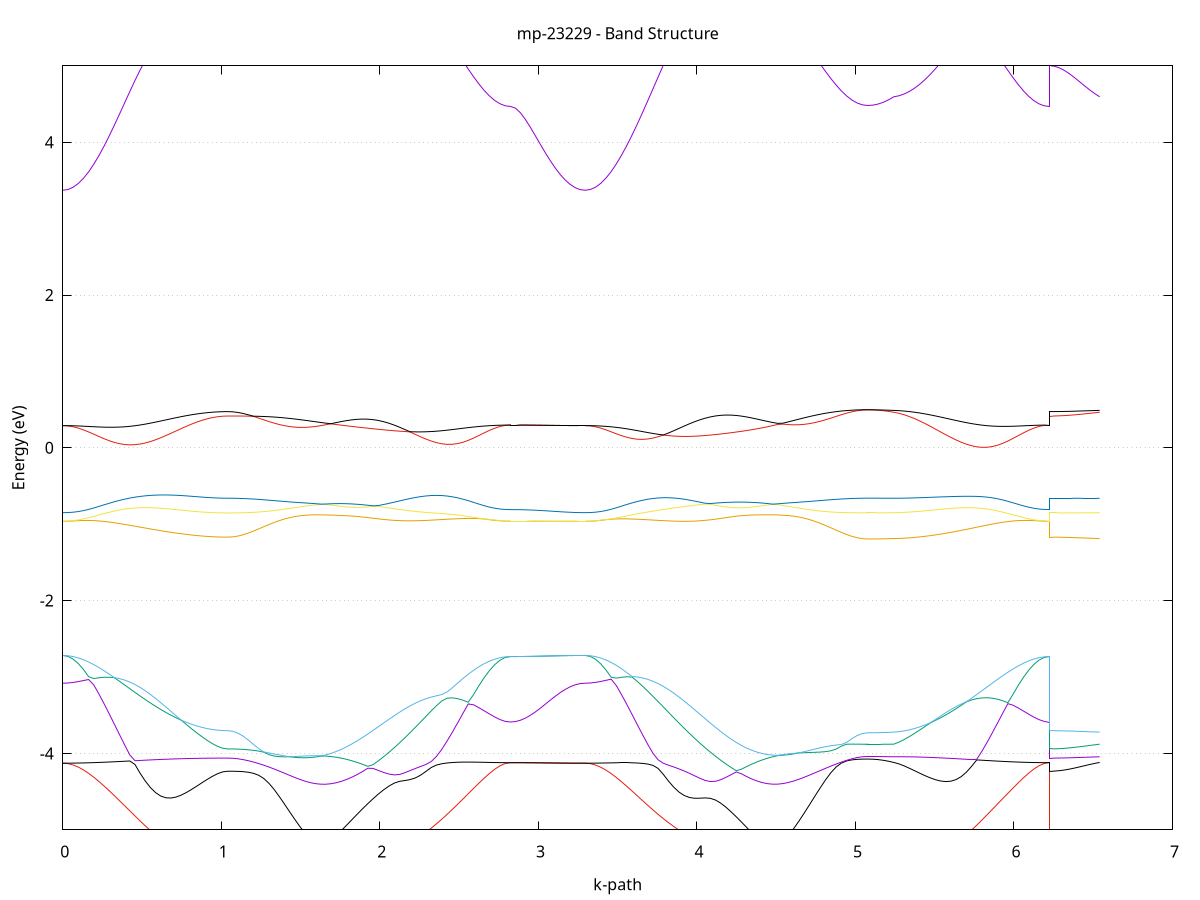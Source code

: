set title 'mp-23229 - Band Structure'
set xlabel 'k-path'
set ylabel 'Energy (eV)'
set grid y
set yrange [-5:5]
set terminal png size 800,600
set output 'mp-23229_bands_gnuplot.png'
plot '-' using 1:2 with lines notitle, '-' using 1:2 with lines notitle, '-' using 1:2 with lines notitle, '-' using 1:2 with lines notitle, '-' using 1:2 with lines notitle, '-' using 1:2 with lines notitle, '-' using 1:2 with lines notitle, '-' using 1:2 with lines notitle, '-' using 1:2 with lines notitle, '-' using 1:2 with lines notitle, '-' using 1:2 with lines notitle, '-' using 1:2 with lines notitle, '-' using 1:2 with lines notitle, '-' using 1:2 with lines notitle, '-' using 1:2 with lines notitle, '-' using 1:2 with lines notitle, '-' using 1:2 with lines notitle, '-' using 1:2 with lines notitle, '-' using 1:2 with lines notitle, '-' using 1:2 with lines notitle, '-' using 1:2 with lines notitle, '-' using 1:2 with lines notitle, '-' using 1:2 with lines notitle, '-' using 1:2 with lines notitle, '-' using 1:2 with lines notitle, '-' using 1:2 with lines notitle, '-' using 1:2 with lines notitle, '-' using 1:2 with lines notitle, '-' using 1:2 with lines notitle, '-' using 1:2 with lines notitle, '-' using 1:2 with lines notitle, '-' using 1:2 with lines notitle, '-' using 1:2 with lines notitle, '-' using 1:2 with lines notitle
0.000000 -53.202890
0.032536 -53.202890
0.065073 -53.202990
0.097609 -53.203090
0.130145 -53.203190
0.162682 -53.203290
0.195218 -53.203490
0.227755 -53.203690
0.260291 -53.203890
0.292827 -53.204190
0.325364 -53.204490
0.357900 -53.204790
0.390436 -53.205090
0.422973 -53.205390
0.455509 -53.205690
0.488045 -53.206090
0.520582 -53.206390
0.553118 -53.206790
0.585655 -53.207090
0.618191 -53.207490
0.650727 -53.207790
0.683264 -53.208090
0.715800 -53.208390
0.748336 -53.208690
0.780873 -53.208890
0.813409 -53.209190
0.845946 -53.209390
0.878482 -53.209490
0.911018 -53.209690
0.943555 -53.209790
0.976091 -53.209890
1.008627 -53.209890
1.041164 -53.209990
1.041164 -53.209990
1.073641 -53.209990
1.106117 -53.209890
1.138594 -53.209890
1.171071 -53.209790
1.203548 -53.209790
1.236025 -53.209690
1.268502 -53.209590
1.300978 -53.209490
1.333455 -53.209390
1.365932 -53.209290
1.398409 -53.209090
1.430886 -53.208990
1.463363 -53.208790
1.495839 -53.208690
1.528316 -53.208490
1.560793 -53.208290
1.593270 -53.208090
1.625747 -53.207890
1.658224 -53.207990
1.690701 -53.208190
1.690701 -53.208190
1.724030 -53.208290
1.757359 -53.208490
1.790688 -53.208590
1.824018 -53.208590
1.857347 -53.208690
1.890676 -53.208690
1.924006 -53.208690
1.957335 -53.208590
1.990664 -53.208490
2.023993 -53.208390
2.057323 -53.208190
2.090652 -53.207990
2.123981 -53.207790
2.157311 -53.207590
2.190640 -53.207290
2.223969 -53.206990
2.257299 -53.206690
2.290628 -53.206390
2.323957 -53.206090
2.357286 -53.205790
2.390616 -53.205490
2.423945 -53.205190
2.457274 -53.204790
2.490604 -53.204490
2.523933 -53.204290
2.557262 -53.203990
2.590591 -53.203690
2.623921 -53.203490
2.657250 -53.203290
2.690579 -53.203190
2.723909 -53.203090
2.757238 -53.202990
2.790567 -53.202890
2.823897 -53.202890
2.823897 -53.202890
2.855293 -53.202890
2.886689 -53.202890
2.918085 -53.202890
2.949481 -53.202890
2.980877 -53.202890
3.012273 -53.202890
3.043670 -53.202890
3.075066 -53.202890
3.106462 -53.202890
3.137858 -53.202890
3.169254 -53.202890
3.200650 -53.202890
3.232047 -53.202890
3.263443 -53.202890
3.294839 -53.202890
3.294839 -53.202890
3.327707 -53.202890
3.360576 -53.202990
3.393444 -53.203090
3.426313 -53.203190
3.459181 -53.203290
3.492050 -53.203490
3.524919 -53.203690
3.557787 -53.203990
3.590656 -53.204190
3.623524 -53.204490
3.656393 -53.204790
3.689261 -53.205090
3.722130 -53.205390
3.754998 -53.205690
3.787867 -53.205990
3.820735 -53.206390
3.853604 -53.206690
3.886472 -53.206990
3.919341 -53.207190
3.952209 -53.207490
3.985078 -53.207790
4.017946 -53.207990
4.050815 -53.208190
4.083683 -53.208290
4.116552 -53.208490
4.149420 -53.208590
4.182289 -53.208590
4.215157 -53.208690
4.248026 -53.208690
4.280894 -53.208690
4.313763 -53.208590
4.346631 -53.208490
4.379500 -53.208390
4.412368 -53.208290
4.445237 -53.208090
4.478105 -53.207890
4.510974 -53.208090
4.510974 -53.208090
4.544303 -53.208190
4.577632 -53.208390
4.610962 -53.208590
4.644291 -53.208790
4.677620 -53.208990
4.710950 -53.209090
4.744279 -53.209190
4.777608 -53.209390
4.810937 -53.209490
4.844267 -53.209590
4.877596 -53.209690
4.910925 -53.209790
4.944255 -53.209790
4.977584 -53.209890
5.010913 -53.209890
5.044243 -53.209990
5.077572 -53.209990
5.077572 -53.209990
5.110396 -53.209990
5.143220 -53.209990
5.176045 -53.209890
5.208869 -53.209890
5.241693 -53.209890
5.241693 -53.209890
5.274406 -53.209890
5.307119 -53.209790
5.339831 -53.209590
5.372544 -53.209390
5.405256 -53.209190
5.437969 -53.208990
5.470681 -53.208790
5.503394 -53.208490
5.536106 -53.208190
5.568819 -53.207890
5.601532 -53.207590
5.634244 -53.207190
5.666957 -53.206890
5.699669 -53.206490
5.732382 -53.206190
5.765094 -53.205790
5.797807 -53.205490
5.830519 -53.205190
5.863232 -53.204790
5.895944 -53.204490
5.928657 -53.204190
5.961370 -53.203990
5.994082 -53.203690
6.026795 -53.203490
6.059507 -53.203290
6.092220 -53.203190
6.124932 -53.202990
6.157645 -53.202990
6.190357 -53.202890
6.223070 -53.202890
6.223070 -53.209990
6.254829 -53.209990
6.286588 -53.209990
6.318348 -53.209990
6.350107 -53.209990
6.381866 -53.209890
6.413625 -53.209890
6.445385 -53.209890
6.477144 -53.209890
6.508903 -53.209890
6.540662 -53.209890
e
0.000000 -53.202890
0.032536 -53.202890
0.065073 -53.202890
0.097609 -53.202890
0.130145 -53.202990
0.162682 -53.202990
0.195218 -53.203090
0.227755 -53.203090
0.260291 -53.203190
0.292827 -53.203190
0.325364 -53.203290
0.357900 -53.203390
0.390436 -53.203490
0.422973 -53.203490
0.455509 -53.203590
0.488045 -53.203690
0.520582 -53.203790
0.553118 -53.203890
0.585655 -53.203990
0.618191 -53.204090
0.650727 -53.204090
0.683264 -53.204190
0.715800 -53.204290
0.748336 -53.204390
0.780873 -53.204390
0.813409 -53.204490
0.845946 -53.204590
0.878482 -53.204590
0.911018 -53.204590
0.943555 -53.204690
0.976091 -53.204690
1.008627 -53.204690
1.041164 -53.204690
1.041164 -53.204690
1.073641 -53.204690
1.106117 -53.204790
1.138594 -53.204790
1.171071 -53.204890
1.203548 -53.205090
1.236025 -53.205190
1.268502 -53.205390
1.300978 -53.205590
1.333455 -53.205790
1.365932 -53.205990
1.398409 -53.206190
1.430886 -53.206490
1.463363 -53.206690
1.495839 -53.206890
1.528316 -53.207190
1.560793 -53.207390
1.593270 -53.207590
1.625747 -53.207790
1.658224 -53.207790
1.690701 -53.207590
1.690701 -53.207590
1.724030 -53.207290
1.757359 -53.207090
1.790688 -53.206890
1.824018 -53.206690
1.857347 -53.206490
1.890676 -53.206290
1.924006 -53.206090
1.957335 -53.205890
1.990664 -53.205690
2.023993 -53.205490
2.057323 -53.205290
2.090652 -53.205090
2.123981 -53.204890
2.157311 -53.204690
2.190640 -53.204490
2.223969 -53.204390
2.257299 -53.204190
2.290628 -53.204090
2.323957 -53.203890
2.357286 -53.203790
2.390616 -53.203690
2.423945 -53.203590
2.457274 -53.203490
2.490604 -53.203390
2.523933 -53.203290
2.557262 -53.203190
2.590591 -53.203090
2.623921 -53.203090
2.657250 -53.202990
2.690579 -53.202990
2.723909 -53.202890
2.757238 -53.202890
2.790567 -53.202890
2.823897 -53.202890
2.823897 -53.202890
2.855293 -53.202890
2.886689 -53.202890
2.918085 -53.202890
2.949481 -53.202890
2.980877 -53.202890
3.012273 -53.202890
3.043670 -53.202890
3.075066 -53.202890
3.106462 -53.202890
3.137858 -53.202890
3.169254 -53.202890
3.200650 -53.202890
3.232047 -53.202890
3.263443 -53.202890
3.294839 -53.202890
3.294839 -53.202890
3.327707 -53.202890
3.360576 -53.202890
3.393444 -53.202890
3.426313 -53.202990
3.459181 -53.202990
3.492050 -53.203090
3.524919 -53.203090
3.557787 -53.203190
3.590656 -53.203290
3.623524 -53.203390
3.656393 -53.203390
3.689261 -53.203590
3.722130 -53.203690
3.754998 -53.203790
3.787867 -53.203890
3.820735 -53.204090
3.853604 -53.204190
3.886472 -53.204390
3.919341 -53.204490
3.952209 -53.204690
3.985078 -53.204890
4.017946 -53.204990
4.050815 -53.205190
4.083683 -53.205390
4.116552 -53.205590
4.149420 -53.205790
4.182289 -53.205990
4.215157 -53.206190
4.248026 -53.206390
4.280894 -53.206590
4.313763 -53.206790
4.346631 -53.206990
4.379500 -53.207190
4.412368 -53.207490
4.445237 -53.207690
4.478105 -53.207890
4.510974 -53.207690
4.510974 -53.207690
4.544303 -53.207490
4.577632 -53.207290
4.610962 -53.206990
4.644291 -53.206790
4.677620 -53.206490
4.710950 -53.206290
4.744279 -53.205990
4.777608 -53.205790
4.810937 -53.205590
4.844267 -53.205390
4.877596 -53.205190
4.910925 -53.205090
4.944255 -53.204890
4.977584 -53.204790
5.010913 -53.204790
5.044243 -53.204690
5.077572 -53.204690
5.077572 -53.204690
5.110396 -53.204690
5.143220 -53.204690
5.176045 -53.204690
5.208869 -53.204690
5.241693 -53.204690
5.241693 -53.204690
5.274406 -53.204690
5.307119 -53.204690
5.339831 -53.204590
5.372544 -53.204590
5.405256 -53.204490
5.437969 -53.204490
5.470681 -53.204390
5.503394 -53.204290
5.536106 -53.204290
5.568819 -53.204190
5.601532 -53.204090
5.634244 -53.203990
5.666957 -53.203890
5.699669 -53.203790
5.732382 -53.203690
5.765094 -53.203690
5.797807 -53.203590
5.830519 -53.203490
5.863232 -53.203390
5.895944 -53.203290
5.928657 -53.203190
5.961370 -53.203190
5.994082 -53.203090
6.026795 -53.202990
6.059507 -53.202990
6.092220 -53.202990
6.124932 -53.202890
6.157645 -53.202890
6.190357 -53.202890
6.223070 -53.202890
6.223070 -53.204690
6.254829 -53.204690
6.286588 -53.204690
6.318348 -53.204690
6.350107 -53.204690
6.381866 -53.204690
6.413625 -53.204690
6.445385 -53.204690
6.477144 -53.204690
6.508903 -53.204690
6.540662 -53.204690
e
0.000000 -52.788790
0.032536 -52.788790
0.065073 -52.788690
0.097609 -52.788690
0.130145 -52.788690
0.162682 -52.788690
0.195218 -52.788690
0.227755 -52.788590
0.260291 -52.788590
0.292827 -52.788590
0.325364 -52.788490
0.357900 -52.788490
0.390436 -52.788390
0.422973 -52.788390
0.455509 -52.788290
0.488045 -52.788290
0.520582 -52.788290
0.553118 -52.788190
0.585655 -52.788190
0.618191 -52.788090
0.650727 -52.788090
0.683264 -52.787990
0.715800 -52.787990
0.748336 -52.787890
0.780873 -52.787890
0.813409 -52.787890
0.845946 -52.787790
0.878482 -52.787790
0.911018 -52.787790
0.943555 -52.787790
0.976091 -52.787790
1.008627 -52.787790
1.041164 -52.787790
1.041164 -52.787790
1.073641 -52.787790
1.106117 -52.787790
1.138594 -52.787790
1.171071 -52.787690
1.203548 -52.787690
1.236025 -52.787690
1.268502 -52.787690
1.300978 -52.787690
1.333455 -52.787690
1.365932 -52.787690
1.398409 -52.787690
1.430886 -52.787690
1.463363 -52.787690
1.495839 -52.787690
1.528316 -52.787690
1.560793 -52.787590
1.593270 -52.787590
1.625747 -52.787590
1.658224 -52.787590
1.690701 -52.787590
1.690701 -52.787590
1.724030 -52.787590
1.757359 -52.787690
1.790688 -52.787690
1.824018 -52.787690
1.857347 -52.787690
1.890676 -52.787690
1.924006 -52.787690
1.957335 -52.787790
1.990664 -52.787790
2.023993 -52.787890
2.057323 -52.787890
2.090652 -52.787890
2.123981 -52.787990
2.157311 -52.787990
2.190640 -52.788090
2.223969 -52.788090
2.257299 -52.788190
2.290628 -52.788190
2.323957 -52.788290
2.357286 -52.788290
2.390616 -52.788390
2.423945 -52.788390
2.457274 -52.788490
2.490604 -52.788490
2.523933 -52.788590
2.557262 -52.788590
2.590591 -52.788590
2.623921 -52.788690
2.657250 -52.788690
2.690579 -52.788690
2.723909 -52.788690
2.757238 -52.788690
2.790567 -52.788690
2.823897 -52.788690
2.823897 -52.788690
2.855293 -52.788690
2.886689 -52.788690
2.918085 -52.788690
2.949481 -52.788690
2.980877 -52.788690
3.012273 -52.788690
3.043670 -52.788790
3.075066 -52.788790
3.106462 -52.788790
3.137858 -52.788790
3.169254 -52.788790
3.200650 -52.788790
3.232047 -52.788790
3.263443 -52.788790
3.294839 -52.788790
3.294839 -52.788790
3.327707 -52.788790
3.360576 -52.788690
3.393444 -52.788690
3.426313 -52.788690
3.459181 -52.788690
3.492050 -52.788690
3.524919 -52.788590
3.557787 -52.788590
3.590656 -52.788590
3.623524 -52.788490
3.656393 -52.788490
3.689261 -52.788390
3.722130 -52.788390
3.754998 -52.788290
3.787867 -52.788290
3.820735 -52.788190
3.853604 -52.788190
3.886472 -52.788090
3.919341 -52.788090
3.952209 -52.787990
3.985078 -52.787990
4.017946 -52.787990
4.050815 -52.787890
4.083683 -52.787890
4.116552 -52.787790
4.149420 -52.787790
4.182289 -52.787790
4.215157 -52.787690
4.248026 -52.787690
4.280894 -52.787690
4.313763 -52.787690
4.346631 -52.787690
4.379500 -52.787690
4.412368 -52.787590
4.445237 -52.787590
4.478105 -52.787590
4.510974 -52.787590
4.510974 -52.787590
4.544303 -52.787590
4.577632 -52.787590
4.610962 -52.787690
4.644291 -52.787690
4.677620 -52.787690
4.710950 -52.787690
4.744279 -52.787690
4.777608 -52.787690
4.810937 -52.787690
4.844267 -52.787690
4.877596 -52.787690
4.910925 -52.787690
4.944255 -52.787690
4.977584 -52.787790
5.010913 -52.787790
5.044243 -52.787790
5.077572 -52.787790
5.077572 -52.787790
5.110396 -52.787790
5.143220 -52.787790
5.176045 -52.787790
5.208869 -52.787790
5.241693 -52.787790
5.241693 -52.787790
5.274406 -52.787790
5.307119 -52.787790
5.339831 -52.787790
5.372544 -52.787790
5.405256 -52.787890
5.437969 -52.787890
5.470681 -52.787890
5.503394 -52.787990
5.536106 -52.787990
5.568819 -52.788090
5.601532 -52.788090
5.634244 -52.788090
5.666957 -52.788190
5.699669 -52.788190
5.732382 -52.788290
5.765094 -52.788290
5.797807 -52.788390
5.830519 -52.788390
5.863232 -52.788490
5.895944 -52.788490
5.928657 -52.788590
5.961370 -52.788590
5.994082 -52.788590
6.026795 -52.788690
6.059507 -52.788690
6.092220 -52.788690
6.124932 -52.788690
6.157645 -52.788690
6.190357 -52.788690
6.223070 -52.788690
6.223070 -52.787790
6.254829 -52.787790
6.286588 -52.787790
6.318348 -52.787790
6.350107 -52.787790
6.381866 -52.787790
6.413625 -52.787790
6.445385 -52.787790
6.477144 -52.787790
6.508903 -52.787790
6.540662 -52.787790
e
0.000000 -16.531890
0.032536 -16.530390
0.065073 -16.525790
0.097609 -16.518190
0.130145 -16.507690
0.162682 -16.494190
0.195218 -16.477990
0.227755 -16.458990
0.260291 -16.437390
0.292827 -16.413290
0.325364 -16.386890
0.357900 -16.358390
0.390436 -16.327890
0.422973 -16.295690
0.455509 -16.261990
0.488045 -16.226990
0.520582 -16.190990
0.553118 -16.154190
0.585655 -16.116890
0.618191 -16.079490
0.650727 -16.042090
0.683264 -16.005190
0.715800 -15.968990
0.748336 -15.933890
0.780873 -15.899990
0.813409 -15.867790
0.845946 -15.837490
0.878482 -15.809490
0.911018 -15.784090
0.943555 -15.761790
0.976091 -15.743390
1.008627 -15.730490
1.041164 -15.725590
1.041164 -15.725590
1.073641 -15.725190
1.106117 -15.723790
1.138594 -15.721490
1.171071 -15.718290
1.203548 -15.714290
1.236025 -15.709490
1.268502 -15.703990
1.300978 -15.697990
1.333455 -15.691290
1.365932 -15.684290
1.398409 -15.676890
1.430886 -15.669390
1.463363 -15.661790
1.495839 -15.654190
1.528316 -15.646790
1.560793 -15.639790
1.593270 -15.633190
1.625747 -15.627090
1.658224 -15.629790
1.690701 -15.637690
1.690701 -15.637690
1.724030 -15.648190
1.757359 -15.661190
1.790688 -15.676590
1.824018 -15.694690
1.857347 -15.715290
1.890676 -15.738390
1.924006 -15.763990
1.957335 -15.791790
1.990664 -15.821790
2.023993 -15.853790
2.057323 -15.887490
2.090652 -15.922590
2.123981 -15.958890
2.157311 -15.996090
2.190640 -16.033790
2.223969 -16.071890
2.257299 -16.109890
2.290628 -16.147590
2.323957 -16.184590
2.357286 -16.220690
2.390616 -16.255590
2.423945 -16.288990
2.457274 -16.320690
2.490604 -16.350490
2.523933 -16.377990
2.557262 -16.403190
2.590591 -16.425890
2.623921 -16.445790
2.657250 -16.462890
2.690579 -16.476990
2.723909 -16.488090
2.757238 -16.496090
2.790567 -16.500890
2.823897 -16.502490
2.823897 -16.502490
2.855293 -16.502890
2.886689 -16.503890
2.918085 -16.505490
2.949481 -16.507590
2.980877 -16.510190
3.012273 -16.513090
3.043670 -16.516090
3.075066 -16.519190
3.106462 -16.522090
3.137858 -16.524890
3.169254 -16.527290
3.200650 -16.529190
3.232047 -16.530690
3.263443 -16.531590
3.294839 -16.531890
3.294839 -16.531890
3.327707 -16.530290
3.360576 -16.525590
3.393444 -16.517690
3.426313 -16.506690
3.459181 -16.492790
3.492050 -16.475890
3.524919 -16.456190
3.557787 -16.433790
3.590656 -16.408890
3.623524 -16.381490
3.656393 -16.351990
3.689261 -16.320490
3.722130 -16.287290
3.754998 -16.252490
3.787867 -16.216390
3.820735 -16.179290
3.853604 -16.141390
3.886472 -16.103090
3.919341 -16.064590
3.952209 -16.026290
3.985078 -15.988390
4.017946 -15.951190
4.050815 -15.915090
4.083683 -15.880190
4.116552 -15.846890
4.149420 -15.815290
4.182289 -15.785790
4.215157 -15.758390
4.248026 -15.733290
4.280894 -15.710690
4.313763 -15.690490
4.346631 -15.672790
4.379500 -15.657690
4.412368 -15.644990
4.445237 -15.634590
4.478105 -15.626590
4.510974 -15.631290
4.510974 -15.631290
4.544303 -15.638890
4.577632 -15.646890
4.610962 -15.655190
4.644291 -15.663790
4.677620 -15.672390
4.710950 -15.680890
4.744279 -15.689090
4.777608 -15.696990
4.810937 -15.704490
4.844267 -15.711290
4.877596 -15.717390
4.910925 -15.722690
4.944255 -15.727190
4.977584 -15.730790
5.010913 -15.733290
5.044243 -15.734890
5.077572 -15.735390
5.077572 -15.735390
5.110396 -15.735490
5.143220 -15.735790
5.176045 -15.736290
5.208869 -15.737190
5.241693 -15.738590
5.241693 -15.738590
5.274406 -15.751090
5.307119 -15.768990
5.339831 -15.790990
5.372544 -15.816290
5.405256 -15.844290
5.437969 -15.874690
5.470681 -15.906890
5.503394 -15.940790
5.536106 -15.975890
5.568819 -16.011990
5.601532 -16.048690
5.634244 -16.085590
5.666957 -16.122590
5.699669 -16.159190
5.732382 -16.195090
5.765094 -16.230090
5.797807 -16.263990
5.830519 -16.296290
5.863232 -16.326990
5.895944 -16.355790
5.928657 -16.382390
5.961370 -16.406690
5.994082 -16.428590
6.026795 -16.447790
6.059507 -16.464290
6.092220 -16.477990
6.124932 -16.488690
6.157645 -16.496390
6.190357 -16.500990
6.223070 -16.502490
6.223070 -15.725590
6.254829 -15.725790
6.286588 -15.726190
6.318348 -15.726890
6.350107 -15.727790
6.381866 -15.729090
6.413625 -15.730490
6.445385 -15.732190
6.477144 -15.734090
6.508903 -15.736290
6.540662 -15.738590
e
0.000000 -15.846790
0.032536 -15.846090
0.065073 -15.844190
0.097609 -15.841090
0.130145 -15.836690
0.162682 -15.831090
0.195218 -15.824390
0.227755 -15.816690
0.260291 -15.807990
0.292827 -15.798390
0.325364 -15.787990
0.357900 -15.776990
0.390436 -15.765490
0.422973 -15.753590
0.455509 -15.741390
0.488045 -15.729190
0.520582 -15.717090
0.553118 -15.705190
0.585655 -15.693790
0.618191 -15.682990
0.650727 -15.673090
0.683264 -15.664090
0.715800 -15.656390
0.748336 -15.649990
0.780873 -15.645190
0.813409 -15.642090
0.845946 -15.640890
0.878482 -15.641490
0.911018 -15.643990
0.943555 -15.648190
0.976091 -15.653390
1.008627 -15.658390
1.041164 -15.660590
1.041164 -15.660590
1.073641 -15.660190
1.106117 -15.658990
1.138594 -15.657090
1.171071 -15.654490
1.203548 -15.651290
1.236025 -15.647490
1.268502 -15.643390
1.300978 -15.639090
1.333455 -15.634690
1.365932 -15.630390
1.398409 -15.626290
1.430886 -15.622790
1.463363 -15.619990
1.495839 -15.618090
1.528316 -15.617290
1.560793 -15.617890
1.593270 -15.619990
1.625747 -15.623990
1.658224 -15.621790
1.690701 -15.617390
1.690701 -15.617390
1.724030 -15.613690
1.757359 -15.611190
1.790688 -15.609790
1.824018 -15.609690
1.857347 -15.610890
1.890676 -15.613390
1.924006 -15.617290
1.957335 -15.622590
1.990664 -15.629090
2.023993 -15.636990
2.057323 -15.645990
2.090652 -15.656190
2.123981 -15.667390
2.157311 -15.679490
2.190640 -15.692390
2.223969 -15.705790
2.257299 -15.719790
2.290628 -15.734090
2.323957 -15.748490
2.357286 -15.762890
2.390616 -15.777090
2.423945 -15.790990
2.457274 -15.804490
2.490604 -15.817190
2.523933 -15.829290
2.557262 -15.840390
2.590591 -15.850490
2.623921 -15.859490
2.657250 -15.867190
2.690579 -15.873690
2.723909 -15.878790
2.757238 -15.882490
2.790567 -15.884690
2.823897 -15.885490
2.823897 -15.885490
2.855293 -15.884990
2.886689 -15.883690
2.918085 -15.881590
2.949481 -15.878790
2.980877 -15.875490
3.012273 -15.871690
3.043670 -15.867690
3.075066 -15.863690
3.106462 -15.859790
3.137858 -15.856090
3.169254 -15.852990
3.200650 -15.850290
3.232047 -15.848390
3.263443 -15.847190
3.294839 -15.846790
3.294839 -15.846790
3.327707 -15.846090
3.360576 -15.844090
3.393444 -15.840690
3.426313 -15.836090
3.459181 -15.830190
3.492050 -15.823090
3.524919 -15.814890
3.557787 -15.805690
3.590656 -15.795590
3.623524 -15.784690
3.656393 -15.773090
3.689261 -15.760890
3.722130 -15.748290
3.754998 -15.735390
3.787867 -15.722390
3.820735 -15.709390
3.853604 -15.696490
3.886472 -15.683990
3.919341 -15.671990
3.952209 -15.660490
3.985078 -15.649790
4.017946 -15.639990
4.050815 -15.631090
4.083683 -15.623290
4.116552 -15.616690
4.149420 -15.611190
4.182289 -15.607090
4.215157 -15.604190
4.248026 -15.602590
4.280894 -15.602290
4.313763 -15.603290
4.346631 -15.605390
4.379500 -15.608690
4.412368 -15.612990
4.445237 -15.618290
4.478105 -15.624390
4.510974 -15.620590
4.510974 -15.620590
4.544303 -15.616490
4.577632 -15.614290
4.610962 -15.613490
4.644291 -15.614190
4.677620 -15.615990
4.710950 -15.618590
4.744279 -15.621890
4.777608 -15.625590
4.810937 -15.629590
4.844267 -15.633490
4.877596 -15.637290
4.910925 -15.640890
4.944255 -15.643890
4.977584 -15.646390
5.010913 -15.648290
5.044243 -15.649390
5.077572 -15.649790
5.077572 -15.649790
5.110396 -15.649990
5.143220 -15.650390
5.176045 -15.651090
5.208869 -15.651990
5.241693 -15.652890
5.241693 -15.652890
5.274406 -15.651190
5.307119 -15.649390
5.339831 -15.648690
5.372544 -15.649490
5.405256 -15.651990
5.437969 -15.656390
5.470681 -15.662390
5.503394 -15.670090
5.536106 -15.679190
5.568819 -15.689590
5.601532 -15.700990
5.634244 -15.713290
5.666957 -15.726290
5.699669 -15.739690
5.732382 -15.753390
5.765094 -15.767190
5.797807 -15.780890
5.830519 -15.794290
5.863232 -15.807290
5.895944 -15.819590
5.928657 -15.831190
5.961370 -15.841990
5.994082 -15.851690
6.026795 -15.860390
6.059507 -15.867890
6.092220 -15.874090
6.124932 -15.878990
6.157645 -15.882590
6.190357 -15.884690
6.223070 -15.885490
6.223070 -15.660590
6.254829 -15.660490
6.286588 -15.660190
6.318348 -15.659790
6.350107 -15.659190
6.381866 -15.658390
6.413625 -15.657490
6.445385 -15.656490
6.477144 -15.655390
6.508903 -15.654190
6.540662 -15.652890
e
0.000000 -5.889390
0.032536 -5.887290
0.065073 -5.880890
0.097609 -5.870290
0.130145 -5.855590
0.162682 -5.836890
0.195218 -5.814490
0.227755 -5.788590
0.260291 -5.759390
0.292827 -5.727390
0.325364 -5.693090
0.357900 -5.657190
0.390436 -5.620490
0.422973 -5.584290
0.455509 -5.550190
0.488045 -5.520390
0.520582 -5.498190
0.553118 -5.487590
0.585655 -5.493090
0.618191 -5.518090
0.650727 -5.562090
0.683264 -5.620590
0.715800 -5.687590
0.748336 -5.757790
0.780873 -5.827090
0.813409 -5.892790
0.845946 -5.952690
0.878482 -6.005390
0.911018 -6.049690
0.943555 -6.084890
0.976091 -6.110490
1.008627 -6.125990
1.041164 -6.131090
1.041164 -6.131090
1.073641 -6.128590
1.106117 -6.120890
1.138594 -6.108090
1.171071 -6.090290
1.203548 -6.067590
1.236025 -6.039990
1.268502 -6.007790
1.300978 -5.971090
1.333455 -5.930090
1.365932 -5.885290
1.398409 -5.836790
1.430886 -5.785390
1.463363 -5.731590
1.495839 -5.676690
1.528316 -5.622690
1.560793 -5.573390
1.593270 -5.536290
1.625747 -5.522290
1.658224 -5.536190
1.690701 -5.567990
1.690701 -5.567990
1.724030 -5.605790
1.757359 -5.641190
1.790688 -5.670490
1.824018 -5.691690
1.857347 -5.704090
1.890676 -5.707290
1.924006 -5.701490
1.957335 -5.686890
1.990664 -5.664190
2.023993 -5.634390
2.057323 -5.598790
2.090652 -5.559190
2.123981 -5.517690
2.157311 -5.477090
2.190640 -5.440190
2.223969 -5.409990
2.257299 -5.388590
2.290628 -5.377290
2.323957 -5.375890
2.357286 -5.383190
2.390616 -5.397290
2.423945 -5.416390
2.457274 -5.438690
2.490604 -5.462790
2.523933 -5.487190
2.557262 -5.511190
2.590591 -5.533790
2.623921 -5.554390
2.657250 -5.572590
2.690579 -5.587990
2.723909 -5.600190
2.757238 -5.609090
2.790567 -5.614490
2.823897 -5.616290
2.823897 -5.616290
2.855293 -5.619890
2.886689 -5.630290
2.918085 -5.646890
2.949481 -5.668490
2.980877 -5.693790
3.012273 -5.721490
3.043670 -5.749990
3.075066 -5.778190
3.106462 -5.804890
3.137858 -5.829090
3.169254 -5.849990
3.200650 -5.866790
3.232047 -5.879290
3.263443 -5.886790
3.294839 -5.889390
3.294839 -5.889390
3.327707 -5.887190
3.360576 -5.880690
3.393444 -5.869990
3.426313 -5.855090
3.459181 -5.836190
3.492050 -5.813490
3.524919 -5.787190
3.557787 -5.757590
3.590656 -5.725090
3.623524 -5.690190
3.656393 -5.653490
3.689261 -5.615890
3.722130 -5.578190
3.754998 -5.541890
3.787867 -5.508590
3.820735 -5.480490
3.853604 -5.459890
3.886472 -5.449290
3.919341 -5.450590
3.952209 -5.463990
3.985078 -5.487590
4.017946 -5.518390
4.050815 -5.552290
4.083683 -5.585990
4.116552 -5.616490
4.149420 -5.641790
4.182289 -5.660190
4.215157 -5.670790
4.248026 -5.672690
4.280894 -5.665890
4.313763 -5.650190
4.346631 -5.626390
4.379500 -5.595890
4.412368 -5.562190
4.445237 -5.532790
4.478105 -5.522590
4.510974 -5.543290
4.510974 -5.543290
4.544303 -5.588290
4.577632 -5.644290
4.610962 -5.703990
4.644291 -5.763790
4.677620 -5.821890
4.710950 -5.877190
4.744279 -5.929190
4.777608 -5.977190
4.810937 -6.020990
4.844267 -6.060190
4.877596 -6.094590
4.910925 -6.124090
4.944255 -6.148290
4.977584 -6.167290
5.010913 -6.180890
5.044243 -6.189190
5.077572 -6.191890
5.077572 -6.191890
5.110396 -6.190890
5.143220 -6.187990
5.176045 -6.183290
5.208869 -6.176690
5.241693 -6.168390
5.241693 -6.168390
5.274406 -6.149290
5.307119 -6.119690
5.339831 -6.080190
5.372544 -6.031490
5.405256 -5.974290
5.437969 -5.909690
5.470681 -5.838990
5.503394 -5.764090
5.536106 -5.687290
5.568819 -5.611590
5.601532 -5.541090
5.634244 -5.480690
5.666957 -5.435190
5.699669 -5.406990
5.732382 -5.395190
5.765094 -5.396490
5.797807 -5.407190
5.830519 -5.424290
5.863232 -5.445190
5.895944 -5.468090
5.928657 -5.491690
5.961370 -5.514790
5.994082 -5.536690
6.026795 -5.556590
6.059507 -5.574190
6.092220 -5.588990
6.124932 -5.600790
6.157645 -5.609390
6.190357 -5.614590
6.223070 -5.616290
6.223070 -6.131090
6.254829 -6.131790
6.286588 -6.133690
6.318348 -6.136790
6.350107 -6.140790
6.381866 -6.145490
6.413625 -6.150590
6.445385 -6.155690
6.477144 -6.160690
6.508903 -6.164990
6.540662 -6.168390
e
0.000000 -4.128290
0.032536 -4.134190
0.065073 -4.151390
0.097609 -4.179190
0.130145 -4.216190
0.162682 -4.260790
0.195218 -4.311690
0.227755 -4.367590
0.260291 -4.427090
0.292827 -4.489490
0.325364 -4.553790
0.357900 -4.619390
0.390436 -4.685790
0.422973 -4.752390
0.455509 -4.818990
0.488045 -4.884990
0.520582 -4.949290
0.553118 -5.010290
0.585655 -5.065890
0.618191 -5.114090
0.650727 -5.154890
0.683264 -5.190590
0.715800 -5.223190
0.748336 -5.253690
0.780873 -5.282290
0.813409 -5.308490
0.845946 -5.331890
0.878482 -5.352290
0.911018 -5.369290
0.943555 -5.382690
0.976091 -5.392390
1.008627 -5.398290
1.041164 -5.400190
1.041164 -5.400190
1.073641 -5.399090
1.106117 -5.395590
1.138594 -5.389990
1.171071 -5.382190
1.203548 -5.372490
1.236025 -5.360890
1.268502 -5.347790
1.300978 -5.333390
1.333455 -5.318090
1.365932 -5.302390
1.398409 -5.286590
1.430886 -5.271490
1.463363 -5.257790
1.495839 -5.246090
1.528316 -5.237190
1.560793 -5.231690
1.593270 -5.229990
1.625747 -5.232390
1.658224 -5.238490
1.690701 -5.247790
1.690701 -5.247790
1.724030 -5.259690
1.757359 -5.272790
1.790688 -5.285890
1.824018 -5.297890
1.857347 -5.307690
1.890676 -5.314490
1.924006 -5.317490
1.957335 -5.316190
1.990664 -5.310290
2.023993 -5.299390
2.057323 -5.283390
2.090652 -5.262190
2.123981 -5.235990
2.157311 -5.204590
2.190640 -5.168390
2.223969 -5.127390
2.257299 -5.081990
2.290628 -5.032390
2.323957 -4.978990
2.357286 -4.921990
2.390616 -4.861790
2.423945 -4.798890
2.457274 -4.733690
2.490604 -4.666590
2.523933 -4.598190
2.557262 -4.529090
2.590591 -4.459990
2.623921 -4.391890
2.657250 -4.325990
2.690579 -4.263990
2.723909 -4.208590
2.757238 -4.163190
2.790567 -4.132690
2.823897 -4.121790
2.823897 -4.121790
2.855293 -4.121890
2.886689 -4.122090
2.918085 -4.122390
2.949481 -4.122890
2.980877 -4.123390
3.012273 -4.123990
3.043670 -4.124690
3.075066 -4.125390
3.106462 -4.126090
3.137858 -4.126690
3.169254 -4.127190
3.200650 -4.127690
3.232047 -4.127990
3.263443 -4.128190
3.294839 -4.128290
3.294839 -4.128290
3.327707 -4.134390
3.360576 -4.152390
3.393444 -4.181190
3.426313 -4.219190
3.459181 -4.264890
3.492050 -4.316490
3.524919 -4.372490
3.557787 -4.431690
3.590656 -4.492790
3.623524 -4.554890
3.656393 -4.617090
3.689261 -4.678690
3.722130 -4.738990
3.754998 -4.797490
3.787867 -4.853590
3.820735 -4.906890
3.853604 -4.956990
3.886472 -5.003390
3.919341 -5.045890
3.952209 -5.084090
3.985078 -5.117890
4.017946 -5.146990
4.050815 -5.171390
4.083683 -5.190890
4.116552 -5.205690
4.149420 -5.215890
4.182289 -5.221790
4.215157 -5.223690
4.248026 -5.222190
4.280894 -5.218090
4.313763 -5.212090
4.346631 -5.205390
4.379500 -5.199090
4.412368 -5.194590
4.445237 -5.214990
4.478105 -5.232890
4.510974 -5.209990
4.510974 -5.209990
4.544303 -5.212590
4.577632 -5.227790
4.610962 -5.246390
4.644291 -5.267490
4.677620 -5.290290
4.710950 -5.313690
4.744279 -5.337090
4.777608 -5.359690
4.810937 -5.381190
4.844267 -5.400990
4.877596 -5.418690
4.910925 -5.434190
4.944255 -5.447090
4.977584 -5.457290
5.010913 -5.464690
5.044243 -5.469090
5.077572 -5.470590
5.077572 -5.470590
5.110396 -5.469790
5.143220 -5.467390
5.176045 -5.463490
5.208869 -5.458190
5.241693 -5.451590
5.241693 -5.451590
5.274406 -5.445590
5.307119 -5.435990
5.339831 -5.422890
5.372544 -5.406390
5.405256 -5.386590
5.437969 -5.363690
5.470681 -5.337790
5.503394 -5.309390
5.536106 -5.278490
5.568819 -5.245290
5.601532 -5.208990
5.634244 -5.168090
5.666957 -5.120690
5.699669 -5.065990
5.732382 -5.004990
5.765094 -4.939890
5.797807 -4.872290
5.830519 -4.803290
5.863232 -4.733490
5.895944 -4.663290
5.928657 -4.592890
5.961370 -4.522690
5.994082 -4.453390
6.026795 -4.385790
6.059507 -4.320690
6.092220 -4.259990
6.124932 -4.205790
6.157645 -4.161790
6.190357 -4.132290
6.223070 -4.121790
6.223070 -5.400190
6.254829 -5.400990
6.286588 -5.403490
6.318348 -5.407390
6.350107 -5.412490
6.381866 -5.418590
6.413625 -5.425290
6.445385 -5.432290
6.477144 -5.439190
6.508903 -5.445690
6.540662 -5.451590
e
0.000000 -4.128290
0.032536 -4.128090
0.065073 -4.127390
0.097609 -4.126390
0.130145 -4.124990
0.162682 -4.123190
0.195218 -4.120990
0.227755 -4.118590
0.260291 -4.115790
0.292827 -4.112790
0.325364 -4.109590
0.357900 -4.106290
0.390436 -4.102890
0.422973 -4.099390
0.455509 -4.145990
0.488045 -4.260890
0.520582 -4.362790
0.553118 -4.448290
0.585655 -4.514290
0.618191 -4.558790
0.650727 -4.581490
0.683264 -4.584290
0.715800 -4.570790
0.748336 -4.544990
0.780873 -4.510590
0.813409 -4.470690
0.845946 -4.427790
0.878482 -4.383790
0.911018 -4.340790
0.943555 -4.300690
0.976091 -4.266390
1.008627 -4.242190
1.041164 -4.233290
1.041164 -4.233290
1.073641 -4.233790
1.106117 -4.235590
1.138594 -4.239390
1.171071 -4.246990
1.203548 -4.261190
1.236025 -4.286990
1.268502 -4.329890
1.300978 -4.392890
1.333455 -4.473390
1.365932 -4.565590
1.398409 -4.663890
1.430886 -4.764290
1.463363 -4.863390
1.495839 -4.958090
1.528316 -5.045090
1.560793 -5.119490
1.593270 -5.173390
1.625747 -5.194890
1.658224 -5.179190
1.690701 -5.135990
1.690701 -5.135990
1.724030 -5.076490
1.757359 -5.009490
1.790688 -4.938990
1.824018 -4.867190
1.857347 -4.795790
1.890676 -4.725690
1.924006 -4.657890
1.957335 -4.593290
1.990664 -4.532590
2.023993 -4.476790
2.057323 -4.427790
2.090652 -4.388990
2.123981 -4.366090
2.157311 -4.355390
2.190640 -4.343290
2.223969 -4.320890
2.257299 -4.284790
2.290628 -4.235890
2.323957 -4.185090
2.357286 -4.152490
2.390616 -4.135690
2.423945 -4.125690
2.457274 -4.119590
2.490604 -4.115990
2.523933 -4.114190
2.557262 -4.113790
2.590591 -4.114390
2.623921 -4.115490
2.657250 -4.116890
2.690579 -4.118390
2.723909 -4.119790
2.757238 -4.120890
2.790567 -4.121490
2.823897 -4.121790
2.823897 -4.121790
2.855293 -4.121890
2.886689 -4.122090
2.918085 -4.122390
2.949481 -4.122890
2.980877 -4.123390
3.012273 -4.123990
3.043670 -4.124690
3.075066 -4.125390
3.106462 -4.126090
3.137858 -4.126690
3.169254 -4.127190
3.200650 -4.127690
3.232047 -4.127990
3.263443 -4.128190
3.294839 -4.128290
3.294839 -4.128290
3.327707 -4.128090
3.360576 -4.127490
3.393444 -4.126490
3.426313 -4.125390
3.459181 -4.124190
3.492050 -4.123090
3.524919 -4.122290
3.557787 -4.122290
3.590656 -4.123290
3.623524 -4.125790
3.656393 -4.130790
3.689261 -4.139490
3.722130 -4.156390
3.754998 -4.196590
3.787867 -4.274390
3.820735 -4.362490
3.853604 -4.441690
3.886472 -4.505490
3.919341 -4.550790
3.952209 -4.577290
3.985078 -4.587490
4.017946 -4.586690
4.050815 -4.583090
4.083683 -4.587790
4.116552 -4.610190
4.149420 -4.650490
4.182289 -4.703290
4.215157 -4.763990
4.248026 -4.829590
4.280894 -4.898390
4.313763 -4.968590
4.346631 -5.038690
4.379500 -5.106390
4.412368 -5.167890
4.445237 -5.192890
4.478105 -5.194990
4.510974 -5.201490
4.510974 -5.201490
4.544303 -5.152690
4.577632 -5.074490
4.610962 -4.983490
4.644291 -4.883990
4.677620 -4.778690
4.710950 -4.669890
4.744279 -4.559990
4.777608 -4.451690
4.810937 -4.348290
4.844267 -4.255090
4.877596 -4.179190
4.910925 -4.127690
4.944255 -4.099090
4.977584 -4.084990
5.010913 -4.078090
5.044243 -4.074990
5.077572 -4.074190
5.077572 -4.074190
5.110396 -4.075990
5.143220 -4.081490
5.176045 -4.090490
5.208869 -4.102990
5.241693 -4.118690
5.241693 -4.118690
5.274406 -4.137490
5.307119 -4.163790
5.339831 -4.194190
5.372544 -4.226490
5.405256 -4.259090
5.437969 -4.290590
5.470681 -4.319490
5.503394 -4.343790
5.536106 -4.361190
5.568819 -4.368990
5.601532 -4.363990
5.634244 -4.343290
5.666957 -4.304490
5.699669 -4.246690
5.732382 -4.170490
5.765094 -4.085490
5.797807 -4.089490
5.830519 -4.093490
5.863232 -4.097390
5.895944 -4.101190
5.928657 -4.104690
5.961370 -4.108090
5.994082 -4.111090
6.026795 -4.113790
6.059507 -4.116190
6.092220 -4.118090
6.124932 -4.119690
6.157645 -4.120890
6.190357 -4.121590
6.223070 -4.121790
6.223070 -4.233290
6.254829 -4.231490
6.286588 -4.226090
6.318348 -4.217390
6.350107 -4.205890
6.381866 -4.192190
6.413625 -4.177090
6.445385 -4.161290
6.477144 -4.145690
6.508903 -4.131190
6.540662 -4.118690
e
0.000000 -3.081090
0.032536 -3.078590
0.065073 -3.071190
0.097609 -3.060090
0.130145 -3.046790
0.162682 -3.032890
0.195218 -3.103290
0.227755 -3.222190
0.260291 -3.349290
0.292827 -3.481990
0.325364 -3.617990
0.357900 -3.754790
0.390436 -3.890090
0.422973 -4.021390
0.455509 -4.095790
0.488045 -4.092390
0.520582 -4.088890
0.553118 -4.085590
0.585655 -4.082490
0.618191 -4.079490
0.650727 -4.076690
0.683264 -4.074090
0.715800 -4.071790
0.748336 -4.069690
0.780873 -4.067890
0.813409 -4.066290
0.845946 -4.064990
0.878482 -4.063990
0.911018 -4.063090
0.943555 -4.062490
0.976091 -4.061990
1.008627 -4.061790
1.041164 -4.061690
1.041164 -4.061690
1.073641 -4.063990
1.106117 -4.070890
1.138594 -4.081790
1.171071 -4.096190
1.203548 -4.113490
1.236025 -4.133290
1.268502 -4.155290
1.300978 -4.179190
1.333455 -4.204690
1.365932 -4.231590
1.398409 -4.259490
1.430886 -4.287590
1.463363 -4.315090
1.495839 -4.340990
1.528316 -4.363790
1.560793 -4.382490
1.593270 -4.395890
1.625747 -4.403090
1.658224 -4.403690
1.690701 -4.397590
1.690701 -4.397590
1.724030 -4.384790
1.757359 -4.365690
1.790688 -4.340990
1.824018 -4.311090
1.857347 -4.276490
1.890676 -4.237490
1.924006 -4.194590
1.957335 -4.196590
1.990664 -4.223890
2.023993 -4.249490
2.057323 -4.270490
2.090652 -4.281790
2.123981 -4.275690
2.157311 -4.253290
2.190640 -4.225290
2.223969 -4.197590
2.257299 -4.171490
2.290628 -4.144890
2.323957 -4.107190
2.357286 -4.039590
2.390616 -3.946490
2.423945 -3.839090
2.457274 -3.722890
2.490604 -3.601190
2.523933 -3.476990
2.557262 -3.353090
2.590591 -3.363590
2.623921 -3.400890
2.657250 -3.441290
2.690579 -3.482690
2.723909 -3.522490
2.757238 -3.556790
2.790567 -3.580690
2.823897 -3.589490
2.823897 -3.589490
2.855293 -3.583490
2.886689 -3.566190
2.918085 -3.538290
2.949481 -3.501290
2.980877 -3.457190
3.012273 -3.408090
3.043670 -3.356090
3.075066 -3.303390
3.106462 -3.252290
3.137858 -3.204690
3.169254 -3.162790
3.200650 -3.128290
3.232047 -3.102490
3.263443 -3.086490
3.294839 -3.081090
3.294839 -3.081090
3.327707 -3.078290
3.360576 -3.070290
3.393444 -3.058190
3.426313 -3.043690
3.459181 -3.028590
3.492050 -3.113290
3.524919 -3.232590
3.557787 -3.358890
3.590656 -3.489390
3.623524 -3.621590
3.656393 -3.752590
3.689261 -3.879290
3.722130 -3.995490
3.754998 -4.084090
3.787867 -4.128890
3.820735 -4.154590
3.853604 -4.177790
3.886472 -4.202690
3.919341 -4.230190
3.952209 -4.260490
3.985078 -4.292890
4.017946 -4.325090
4.050815 -4.352990
4.083683 -4.368590
4.116552 -4.365490
4.149420 -4.345290
4.182289 -4.314890
4.215157 -4.279590
4.248026 -4.242890
4.280894 -4.266890
4.313763 -4.303190
4.346631 -4.334990
4.379500 -4.361690
4.412368 -4.382390
4.445237 -4.396390
4.478105 -4.403090
4.510974 -4.402490
4.510974 -4.402490
4.544303 -4.394690
4.577632 -4.380590
4.610962 -4.361190
4.644291 -4.337890
4.677620 -4.311790
4.710950 -4.283790
4.744279 -4.254790
4.777608 -4.225390
4.810937 -4.196190
4.844267 -4.167590
4.877596 -4.139990
4.910925 -4.114190
4.944255 -4.090690
4.977584 -4.070490
5.010913 -4.054590
5.044243 -4.044290
5.077572 -4.040790
5.077572 -4.040790
5.110396 -4.040890
5.143220 -4.041390
5.176045 -4.042290
5.208869 -4.043390
5.241693 -4.044790
5.241693 -4.044790
5.274406 -4.044390
5.307119 -4.044490
5.339831 -4.045190
5.372544 -4.046390
5.405256 -4.048090
5.437969 -4.050190
5.470681 -4.052690
5.503394 -4.055490
5.536106 -4.058690
5.568819 -4.061990
5.601532 -4.065590
5.634244 -4.069390
5.666957 -4.073290
5.699669 -4.077290
5.732382 -4.081390
5.765094 -4.077890
5.797807 -3.971690
5.830519 -3.855390
5.863232 -3.731890
5.895944 -3.604390
5.928657 -3.475790
5.961370 -3.348790
5.994082 -3.369090
6.026795 -3.405790
6.059507 -3.445290
6.092220 -3.485790
6.124932 -3.524590
6.157645 -3.557890
6.190357 -3.581090
6.223070 -3.589490
6.223070 -4.061690
6.254829 -4.061390
6.286588 -4.060690
6.318348 -4.059490
6.350107 -4.057790
6.381866 -4.055890
6.413625 -4.053690
6.445385 -4.051290
6.477144 -4.048990
6.508903 -4.046790
6.540662 -4.044790
e
0.000000 -2.718090
0.032536 -2.730290
0.065073 -2.765990
0.097609 -2.823790
0.130145 -2.901190
0.162682 -2.995290
0.195218 -3.020090
0.227755 -3.010090
0.260291 -3.004190
0.292827 -3.003490
0.325364 -3.008990
0.357900 -3.056290
0.390436 -3.104690
0.422973 -3.153290
0.455509 -3.201690
0.488045 -3.249290
0.520582 -3.295790
0.553118 -3.340790
0.585655 -3.384190
0.618191 -3.425490
0.650727 -3.464490
0.683264 -3.501090
0.715800 -3.535090
0.748336 -3.567290
0.780873 -3.623990
0.813409 -3.679190
0.845946 -3.732290
0.878482 -3.782790
0.911018 -3.829890
0.943555 -3.872290
0.976091 -3.907790
1.008627 -3.932590
1.041164 -3.941690
1.041164 -3.941690
1.073641 -3.942290
1.106117 -3.944090
1.138594 -3.947490
1.171071 -3.952790
1.203548 -3.960190
1.236025 -3.969790
1.268502 -3.984690
1.300978 -4.016490
1.333455 -4.034690
1.365932 -4.042990
1.398409 -4.045190
1.430886 -4.043990
1.463363 -4.051690
1.495839 -4.056390
1.528316 -4.057590
1.560793 -4.054790
1.593270 -4.047790
1.625747 -4.036490
1.658224 -4.034890
1.690701 -4.040890
1.690701 -4.040890
1.724030 -4.049990
1.757359 -4.062390
1.790688 -4.077990
1.824018 -4.096790
1.857347 -4.118590
1.890676 -4.142890
1.924006 -4.169190
1.957335 -4.147790
1.990664 -4.097390
2.023993 -4.043490
2.057323 -3.986290
2.090652 -3.925890
2.123981 -3.862690
2.157311 -3.796890
2.190640 -3.728790
2.223969 -3.658890
2.257299 -3.587790
2.290628 -3.515990
2.323957 -3.444590
2.357286 -3.375390
2.390616 -3.313890
2.423945 -3.277590
2.457274 -3.272890
2.490604 -3.283790
2.523933 -3.303790
2.557262 -3.330790
2.590591 -3.232190
2.623921 -3.117290
2.657250 -3.011390
2.690579 -2.917890
2.723909 -2.840090
2.757238 -2.781490
2.790567 -2.744890
2.823897 -2.732490
2.823897 -2.732490
2.855293 -2.732390
2.886689 -2.731890
2.918085 -2.731090
2.949481 -2.730090
2.980877 -2.728890
3.012273 -2.727490
3.043670 -2.726090
3.075066 -2.724590
3.106462 -2.723090
3.137858 -2.721690
3.169254 -2.720490
3.200650 -2.719490
3.232047 -2.718790
3.263443 -2.718290
3.294839 -2.718090
3.294839 -2.718090
3.327707 -2.730790
3.360576 -2.768090
3.393444 -2.827990
3.426313 -2.907690
3.459181 -3.003890
3.492050 -3.014790
3.524919 -3.003890
3.557787 -2.997390
3.590656 -3.000390
3.623524 -3.056590
3.656393 -3.118990
3.689261 -3.184390
3.722130 -3.251990
3.754998 -3.321290
3.787867 -3.391490
3.820735 -3.462090
3.853604 -3.532390
3.886472 -3.601890
3.919341 -3.670190
3.952209 -3.736890
3.985078 -3.801590
4.017946 -3.863990
4.050815 -3.923990
4.083683 -3.981390
4.116552 -4.036090
4.149420 -4.088090
4.182289 -4.137290
4.215157 -4.183690
4.248026 -4.226990
4.280894 -4.206690
4.313763 -4.172190
4.346631 -4.140090
4.379500 -4.111090
4.412368 -4.085390
4.445237 -4.063090
4.478105 -4.044290
4.510974 -4.028690
4.510974 -4.028690
4.544303 -4.023090
4.577632 -4.016490
4.610962 -4.006290
4.644291 -3.994090
4.677620 -3.990690
4.710950 -3.988190
4.744279 -3.985890
4.777608 -3.982890
4.810937 -3.977190
4.844267 -3.965890
4.877596 -3.943690
4.910925 -3.905990
4.944255 -3.880090
4.977584 -3.878790
5.010913 -3.879090
5.044243 -3.879990
5.077572 -3.880390
5.077572 -3.880390
5.110396 -3.880390
5.143220 -3.880390
5.176045 -3.880290
5.208869 -3.879990
5.241693 -3.879290
5.241693 -3.879290
5.274406 -3.852990
5.307119 -3.818790
5.339831 -3.779890
5.372544 -3.738090
5.405256 -3.694390
5.437969 -3.649390
5.470681 -3.603590
5.503394 -3.569190
5.536106 -3.534890
5.568819 -3.497690
5.601532 -3.457990
5.634244 -3.415890
5.666957 -3.371690
5.699669 -3.325690
5.732382 -3.300790
5.765094 -3.283790
5.797807 -3.274090
5.830519 -3.271790
5.863232 -3.277290
5.895944 -3.290190
5.928657 -3.310290
5.961370 -3.336890
5.994082 -3.225990
6.026795 -3.110490
6.059507 -3.005090
6.092220 -2.912790
6.124932 -2.836790
6.157645 -2.779790
6.190357 -2.744490
6.223070 -2.732490
6.223070 -3.941690
6.254829 -3.940790
6.286588 -3.938190
6.318348 -3.933790
6.350107 -3.928090
6.381866 -3.921090
6.413625 -3.913290
6.445385 -3.904890
6.477144 -3.896290
6.508903 -3.887690
6.540662 -3.879290
e
0.000000 -2.718090
0.032536 -2.721690
0.065073 -2.732490
0.097609 -2.749990
0.130145 -2.773790
0.162682 -2.803190
0.195218 -2.837490
0.227755 -2.875890
0.260291 -2.917690
0.292827 -2.962190
0.325364 -3.008590
0.357900 -3.021090
0.390436 -3.040090
0.422973 -3.065990
0.455509 -3.098590
0.488045 -3.137190
0.520582 -3.181090
0.553118 -3.229690
0.585655 -3.281890
0.618191 -3.336790
0.650727 -3.393590
0.683264 -3.451490
0.715800 -3.509590
0.748336 -3.566190
0.780873 -3.594290
0.813409 -3.619390
0.845946 -3.641290
0.878482 -3.659990
0.911018 -3.675290
0.943555 -3.687290
0.976091 -3.695890
1.008627 -3.700990
1.041164 -3.702690
1.041164 -3.702690
1.073641 -3.711290
1.106117 -3.736390
1.138594 -3.775890
1.171071 -3.826490
1.203548 -3.883090
1.236025 -3.938390
1.268502 -3.981290
1.300978 -3.994190
1.333455 -4.007690
1.365932 -4.021090
1.398409 -4.033390
1.430886 -4.043890
1.463363 -4.040990
1.495839 -4.037290
1.528316 -4.033990
1.560793 -4.031490
1.593270 -4.030590
1.625747 -4.031590
1.658224 -4.020890
1.690701 -4.000890
1.690701 -4.000890
1.724030 -3.975790
1.757359 -3.946390
1.790688 -3.912990
1.824018 -3.875790
1.857347 -3.835190
1.890676 -3.791890
1.924006 -3.746390
1.957335 -3.699190
1.990664 -3.650990
2.023993 -3.602390
2.057323 -3.554190
2.090652 -3.506890
2.123981 -3.461390
2.157311 -3.418390
2.190640 -3.378490
2.223969 -3.342390
2.257299 -3.310890
2.290628 -3.284290
2.323957 -3.262990
2.357286 -3.246190
2.390616 -3.229490
2.423945 -3.196290
2.457274 -3.140890
2.490604 -3.080090
2.523933 -3.020490
2.557262 -2.964490
2.590591 -2.912990
2.623921 -2.866990
2.657250 -2.826990
2.690579 -2.793590
2.723909 -2.767090
2.757238 -2.747990
2.790567 -2.736390
2.823897 -2.732490
2.823897 -2.732490
2.855293 -2.732390
2.886689 -2.731890
2.918085 -2.731090
2.949481 -2.730090
2.980877 -2.728890
3.012273 -2.727490
3.043670 -2.726090
3.075066 -2.724590
3.106462 -2.723090
3.137858 -2.721690
3.169254 -2.720490
3.200650 -2.719490
3.232047 -2.718790
3.263443 -2.718290
3.294839 -2.718090
3.294839 -2.718090
3.327707 -2.721890
3.360576 -2.733090
3.393444 -2.751590
3.426313 -2.777190
3.459181 -2.809390
3.492050 -2.848090
3.524919 -2.892590
3.557787 -2.942390
3.590656 -2.992790
3.623524 -3.000490
3.656393 -3.011990
3.689261 -3.030090
3.722130 -3.054890
3.754998 -3.085890
3.787867 -3.122690
3.820735 -3.164690
3.853604 -3.211190
3.886472 -3.261490
3.919341 -3.314790
3.952209 -3.370490
3.985078 -3.427690
4.017946 -3.485790
4.050815 -3.543990
4.083683 -3.601590
4.116552 -3.657890
4.149420 -3.712290
4.182289 -3.763890
4.215157 -3.812090
4.248026 -3.856290
4.280894 -3.895890
4.313763 -3.930590
4.346631 -3.959890
4.379500 -3.983790
4.412368 -4.002190
4.445237 -4.015090
4.478105 -4.022690
4.510974 -4.025290
4.510974 -4.025290
4.544303 -4.016090
4.577632 -4.006390
4.610962 -3.999190
4.644291 -3.992890
4.677620 -3.977390
4.710950 -3.960590
4.744279 -3.943590
4.777608 -3.927290
4.810937 -3.912590
4.844267 -3.900190
4.877596 -3.890490
4.910925 -3.883890
4.944255 -3.856690
4.977584 -3.806890
5.010913 -3.765990
5.044243 -3.739590
5.077572 -3.730490
5.077572 -3.730490
5.110396 -3.730090
5.143220 -3.728990
5.176045 -3.727190
5.208869 -3.724690
5.241693 -3.721490
5.241693 -3.721490
5.274406 -3.715590
5.307119 -3.705690
5.339831 -3.691990
5.372544 -3.674490
5.405256 -3.653290
5.437969 -3.628590
5.470681 -3.600490
5.503394 -3.557790
5.536106 -3.512490
5.568819 -3.468590
5.601532 -3.426890
5.634244 -3.388390
5.666957 -3.353890
5.699669 -3.324390
5.732382 -3.278090
5.765094 -3.229390
5.797807 -3.179990
5.830519 -3.130090
5.863232 -3.080490
5.895944 -3.031490
5.928657 -2.983890
5.961370 -2.938190
5.994082 -2.895090
6.026795 -2.855590
6.059507 -2.820190
6.092220 -2.789890
6.124932 -2.765390
6.157645 -2.747290
6.190357 -2.736190
6.223070 -2.732490
6.223070 -3.702690
6.254829 -3.703090
6.286588 -3.703990
6.318348 -3.705390
6.350107 -3.707290
6.381866 -3.709590
6.413625 -3.712090
6.445385 -3.714690
6.477144 -3.717290
6.508903 -3.719590
6.540662 -3.721490
e
0.000000 -0.962290
0.032536 -0.960990
0.065073 -0.957690
0.097609 -0.953890
0.130145 -0.951190
0.162682 -0.950690
0.195218 -0.952790
0.227755 -0.957190
0.260291 -0.963590
0.292827 -0.971590
0.325364 -0.980990
0.357900 -0.991290
0.390436 -1.002490
0.422973 -1.014090
0.455509 -1.025990
0.488045 -1.038090
0.520582 -1.050090
0.553118 -1.061890
0.585655 -1.073490
0.618191 -1.084690
0.650727 -1.095490
0.683264 -1.105790
0.715800 -1.115590
0.748336 -1.124790
0.780873 -1.133390
0.813409 -1.141190
0.845946 -1.148190
0.878482 -1.154390
0.911018 -1.159490
0.943555 -1.163690
0.976091 -1.166690
1.008627 -1.168490
1.041164 -1.169090
1.041164 -1.169090
1.073641 -1.165390
1.106117 -1.154390
1.138594 -1.137190
1.171071 -1.114790
1.203548 -1.088790
1.236025 -1.060790
1.268502 -1.031990
1.300978 -1.003790
1.333455 -0.977090
1.365932 -0.952790
1.398409 -0.931590
1.430886 -0.913890
1.463363 -0.899790
1.495839 -0.889490
1.528316 -0.882590
1.560793 -0.878690
1.593270 -0.877090
1.625747 -0.877190
1.658224 -0.878490
1.690701 -0.880390
1.690701 -0.880390
1.724030 -0.882790
1.757359 -0.885590
1.790688 -0.888990
1.824018 -0.893290
1.857347 -0.898790
1.890676 -0.905590
1.924006 -0.913490
1.957335 -0.921790
1.990664 -0.930090
2.023993 -0.937690
2.057323 -0.944190
2.090652 -0.949290
2.123981 -0.952890
2.157311 -0.954990
2.190640 -0.955590
2.223969 -0.954890
2.257299 -0.952990
2.290628 -0.950290
2.323957 -0.946790
2.357286 -0.942890
2.390616 -0.938890
2.423945 -0.934890
2.457274 -0.931190
2.490604 -0.928090
2.523933 -0.925690
2.557262 -0.924490
2.590591 -0.924590
2.623921 -0.926590
2.657250 -0.931190
2.690579 -0.940990
2.723909 -0.949190
2.757238 -0.955490
2.790567 -0.959390
2.823897 -0.960690
2.823897 -0.960690
2.855293 -0.960690
2.886689 -0.960790
2.918085 -0.960790
2.949481 -0.960890
2.980877 -0.961090
3.012273 -0.961190
3.043670 -0.961390
3.075066 -0.961590
3.106462 -0.961690
3.137858 -0.961890
3.169254 -0.961990
3.200650 -0.962090
3.232047 -0.962190
3.263443 -0.962290
3.294839 -0.962290
3.294839 -0.962290
3.327707 -0.960890
3.360576 -0.956690
3.393444 -0.949990
3.426313 -0.941090
3.459181 -0.933890
3.492050 -0.930690
3.524919 -0.929590
3.557787 -0.930090
3.590656 -0.931890
3.623524 -0.934490
3.656393 -0.937890
3.689261 -0.941590
3.722130 -0.945590
3.754998 -0.949590
3.787867 -0.953390
3.820735 -0.956790
3.853604 -0.959490
3.886472 -0.961290
3.919341 -0.961990
3.952209 -0.961290
3.985078 -0.959090
4.017946 -0.955290
4.050815 -0.949790
4.083683 -0.942690
4.116552 -0.934190
4.149420 -0.924590
4.182289 -0.914390
4.215157 -0.904290
4.248026 -0.895190
4.280894 -0.887890
4.313763 -0.882790
4.346631 -0.879590
4.379500 -0.877790
4.412368 -0.876990
4.445237 -0.876790
4.478105 -0.877290
4.510974 -0.878790
4.510974 -0.878790
4.544303 -0.881890
4.577632 -0.886990
4.610962 -0.894990
4.644291 -0.906290
4.677620 -0.921290
4.710950 -0.940090
4.744279 -0.962490
4.777608 -0.988090
4.810937 -1.016390
4.844267 -1.046290
4.877596 -1.076890
4.910925 -1.106790
4.944255 -1.134590
4.977584 -1.158490
5.010913 -1.177090
5.044243 -1.188890
5.077572 -1.192890
5.077572 -1.192890
5.110396 -1.192690
5.143220 -1.191990
5.176045 -1.190890
5.208869 -1.189390
5.241693 -1.187390
5.241693 -1.187390
5.274406 -1.185990
5.307119 -1.183090
5.339831 -1.178790
5.372544 -1.173190
5.405256 -1.166390
5.437969 -1.158590
5.470681 -1.149790
5.503394 -1.140190
5.536106 -1.129790
5.568819 -1.118590
5.601532 -1.106690
5.634244 -1.094190
5.666957 -1.081090
5.699669 -1.067490
5.732382 -1.053490
5.765094 -1.039290
5.797807 -1.025090
5.830519 -1.011190
5.863232 -0.997890
5.895944 -0.985590
5.928657 -0.974590
5.961370 -0.965190
5.994082 -0.957790
6.026795 -0.952690
6.059507 -0.950190
6.092220 -0.950390
6.124932 -0.952790
6.157645 -0.956390
6.190357 -0.959490
6.223070 -0.960690
6.223070 -1.169090
6.254829 -1.169390
6.286588 -1.170290
6.318348 -1.171590
6.350107 -1.173490
6.381866 -1.175690
6.413625 -1.178090
6.445385 -1.180590
6.477144 -1.183090
6.508903 -1.185490
6.540662 -1.187390
e
0.000000 -0.962290
0.032536 -0.960090
0.065073 -0.953890
0.097609 -0.943790
0.130145 -0.930590
0.162682 -0.914890
0.195218 -0.897490
0.227755 -0.879290
0.260291 -0.861090
0.292827 -0.843790
0.325364 -0.827790
0.357900 -0.813990
0.390436 -0.802490
0.422973 -0.793590
0.455509 -0.787390
0.488045 -0.783890
0.520582 -0.782690
0.553118 -0.783790
0.585655 -0.786590
0.618191 -0.790990
0.650727 -0.796490
0.683264 -0.802690
0.715800 -0.809290
0.748336 -0.816090
0.780873 -0.822790
0.813409 -0.829090
0.845946 -0.834990
0.878482 -0.840090
0.911018 -0.844490
0.943555 -0.847990
0.976091 -0.850490
1.008627 -0.852090
1.041164 -0.852590
1.041164 -0.852590
1.073641 -0.852290
1.106117 -0.851390
1.138594 -0.849890
1.171071 -0.847590
1.203548 -0.844390
1.236025 -0.840290
1.268502 -0.834990
1.300978 -0.828690
1.333455 -0.821290
1.365932 -0.812890
1.398409 -0.803590
1.430886 -0.793790
1.463363 -0.783690
1.495839 -0.773590
1.528316 -0.763990
1.560793 -0.755090
1.593270 -0.747290
1.625747 -0.740790
1.658224 -0.743290
1.690701 -0.750490
1.690701 -0.750490
1.724030 -0.758390
1.757359 -0.766190
1.790688 -0.773090
1.824018 -0.778090
1.857347 -0.780290
1.890676 -0.778990
1.924006 -0.774190
1.957335 -0.766090
1.990664 -0.768290
2.023993 -0.777690
2.057323 -0.787390
2.090652 -0.797190
2.123981 -0.806890
2.157311 -0.816190
2.190640 -0.824790
2.223969 -0.832590
2.257299 -0.839490
2.290628 -0.845490
2.323957 -0.850790
2.357286 -0.855590
2.390616 -0.860390
2.423945 -0.865590
2.457274 -0.871790
2.490604 -0.879290
2.523933 -0.888190
2.557262 -0.898290
2.590591 -0.909190
2.623921 -0.920390
2.657250 -0.930690
2.690579 -0.936890
2.723909 -0.944690
2.757238 -0.952590
2.790567 -0.958490
2.823897 -0.960690
2.823897 -0.960690
2.855293 -0.960690
2.886689 -0.960790
2.918085 -0.960790
2.949481 -0.960890
2.980877 -0.961090
3.012273 -0.961190
3.043670 -0.961390
3.075066 -0.961590
3.106462 -0.961690
3.137858 -0.961890
3.169254 -0.961990
3.200650 -0.962090
3.232047 -0.962190
3.263443 -0.962290
3.294839 -0.962290
3.294839 -0.962290
3.327707 -0.960090
3.360576 -0.954290
3.393444 -0.946690
3.426313 -0.939390
3.459181 -0.930190
3.492050 -0.917990
3.524919 -0.904790
3.557787 -0.891190
3.590656 -0.877590
3.623524 -0.864390
3.656393 -0.851790
3.689261 -0.839890
3.722130 -0.828690
3.754998 -0.817990
3.787867 -0.807690
3.820735 -0.797690
3.853604 -0.787990
3.886472 -0.778490
3.919341 -0.769190
3.952209 -0.760290
3.985078 -0.751690
4.017946 -0.743690
4.050815 -0.736290
4.083683 -0.739090
4.116552 -0.752390
4.149420 -0.764290
4.182289 -0.774190
4.215157 -0.781490
4.248026 -0.785390
4.280894 -0.785590
4.313763 -0.781990
4.346631 -0.775390
4.379500 -0.766890
4.412368 -0.757690
4.445237 -0.748690
4.478105 -0.740390
4.510974 -0.746090
4.510974 -0.746090
4.544303 -0.756190
4.577632 -0.766890
4.610962 -0.778090
4.644291 -0.789290
4.677620 -0.800190
4.710950 -0.810290
4.744279 -0.819590
4.777608 -0.827590
4.810937 -0.834290
4.844267 -0.839590
4.877596 -0.843690
4.910925 -0.846690
4.944255 -0.848690
4.977584 -0.849990
5.010913 -0.850690
5.044243 -0.851090
5.077572 -0.851190
5.077572 -0.851190
5.110396 -0.851190
5.143220 -0.850990
5.176045 -0.850790
5.208869 -0.850490
5.241693 -0.850190
5.241693 -0.850190
5.274406 -0.847990
5.307119 -0.844890
5.339831 -0.840890
5.372544 -0.835990
5.405256 -0.830490
5.437969 -0.824490
5.470681 -0.817990
5.503394 -0.811390
5.536106 -0.804790
5.568819 -0.798590
5.601532 -0.792990
5.634244 -0.788490
5.666957 -0.785290
5.699669 -0.783890
5.732382 -0.784590
5.765094 -0.787590
5.797807 -0.793290
5.830519 -0.801590
5.863232 -0.812590
5.895944 -0.826090
5.928657 -0.841690
5.961370 -0.858890
5.994082 -0.876990
6.026795 -0.895190
6.059507 -0.912690
6.092220 -0.928490
6.124932 -0.941990
6.157645 -0.952090
6.190357 -0.958490
6.223070 -0.960690
6.223070 -0.852590
6.254829 -0.852590
6.286588 -0.852490
6.318348 -0.852290
6.350107 -0.852090
6.381866 -0.851790
6.413625 -0.851490
6.445385 -0.851190
6.477144 -0.850890
6.508903 -0.850490
6.540662 -0.850190
e
0.000000 -0.848690
0.032536 -0.847190
0.065073 -0.842690
0.097609 -0.834390
0.130145 -0.822190
0.162682 -0.806290
0.195218 -0.787490
0.227755 -0.767090
0.260291 -0.746190
0.292827 -0.725690
0.325364 -0.706190
0.357900 -0.688190
0.390436 -0.671990
0.422973 -0.657890
0.455509 -0.645890
0.488045 -0.636090
0.520582 -0.628390
0.553118 -0.622690
0.585655 -0.618990
0.618191 -0.617190
0.650727 -0.616990
0.683264 -0.618390
0.715800 -0.620990
0.748336 -0.624790
0.780873 -0.629390
0.813409 -0.634490
0.845946 -0.639790
0.878482 -0.645090
0.911018 -0.649890
0.943555 -0.653890
0.976091 -0.656990
1.008627 -0.658990
1.041164 -0.659590
1.041164 -0.659590
1.073641 -0.660090
1.106117 -0.661390
1.138594 -0.663690
1.171071 -0.666690
1.203548 -0.670490
1.236025 -0.674990
1.268502 -0.679990
1.300978 -0.685490
1.333455 -0.691090
1.365932 -0.696890
1.398409 -0.702490
1.430886 -0.707790
1.463363 -0.712690
1.495839 -0.717290
1.528316 -0.721690
1.560793 -0.726190
1.593270 -0.731090
1.625747 -0.736790
1.658224 -0.735690
1.690701 -0.732290
1.690701 -0.732290
1.724030 -0.730290
1.757359 -0.730090
1.790688 -0.731590
1.824018 -0.734590
1.857347 -0.738990
1.890676 -0.744790
1.924006 -0.751690
1.957335 -0.759590
1.990664 -0.755190
2.023993 -0.741990
2.057323 -0.727190
2.090652 -0.711390
2.123981 -0.695090
2.157311 -0.678990
2.190640 -0.663890
2.223969 -0.650190
2.257299 -0.638790
2.290628 -0.630090
2.323957 -0.624590
2.357286 -0.622790
2.390616 -0.624890
2.423945 -0.630990
2.457274 -0.641090
2.490604 -0.654890
2.523933 -0.671990
2.557262 -0.691790
2.590591 -0.713490
2.623921 -0.735590
2.657250 -0.756890
2.690579 -0.775490
2.723909 -0.790390
2.757238 -0.800690
2.790567 -0.806690
2.823897 -0.808690
2.823897 -0.808690
2.855293 -0.808990
2.886689 -0.809990
2.918085 -0.811690
2.949481 -0.813890
2.980877 -0.816790
3.012273 -0.820190
3.043670 -0.823990
3.075066 -0.828090
3.106462 -0.832390
3.137858 -0.836590
3.169254 -0.840490
3.200650 -0.843890
3.232047 -0.846490
3.263443 -0.848090
3.294839 -0.848690
3.294839 -0.848690
3.327707 -0.847190
3.360576 -0.842490
3.393444 -0.833890
3.426313 -0.821090
3.459181 -0.804190
3.492050 -0.784390
3.524919 -0.763090
3.557787 -0.741690
3.590656 -0.721390
3.623524 -0.702790
3.656393 -0.686690
3.689261 -0.673390
3.722130 -0.663290
3.754998 -0.656490
3.787867 -0.653190
3.820735 -0.653390
3.853604 -0.656890
3.886472 -0.663390
3.919341 -0.672590
3.952209 -0.683890
3.985078 -0.696790
4.017946 -0.710690
4.050815 -0.724990
4.083683 -0.729590
4.116552 -0.723790
4.149420 -0.718990
4.182289 -0.715090
4.215157 -0.712390
4.248026 -0.710790
4.280894 -0.710590
4.313763 -0.711590
4.346631 -0.713990
4.379500 -0.717690
4.412368 -0.722890
4.445237 -0.729390
4.478105 -0.737190
4.510974 -0.733190
4.510974 -0.733190
4.544303 -0.726890
4.577632 -0.721490
4.610962 -0.716490
4.644291 -0.711690
4.677620 -0.706790
4.710950 -0.701590
4.744279 -0.696190
4.777608 -0.690590
4.810937 -0.684990
4.844267 -0.679690
4.877596 -0.674690
4.910925 -0.670190
4.944255 -0.666290
4.977584 -0.663190
5.010913 -0.660990
5.044243 -0.659590
5.077572 -0.659090
5.077572 -0.659090
5.110396 -0.659190
5.143220 -0.659390
5.176045 -0.659590
5.208869 -0.659790
5.241693 -0.659990
5.241693 -0.659990
5.274406 -0.659690
5.307119 -0.658790
5.339831 -0.657290
5.372544 -0.655390
5.405256 -0.653090
5.437969 -0.650690
5.470681 -0.648090
5.503394 -0.645490
5.536106 -0.642890
5.568819 -0.640590
5.601532 -0.638390
5.634244 -0.636590
5.666957 -0.635090
5.699669 -0.634390
5.732382 -0.634490
5.765094 -0.636090
5.797807 -0.639590
5.830519 -0.645590
5.863232 -0.654590
5.895944 -0.666790
5.928657 -0.681990
5.961370 -0.699890
5.994082 -0.719590
6.026795 -0.739990
6.059507 -0.759690
6.092220 -0.777090
6.124932 -0.791090
6.157645 -0.800990
6.190357 -0.806790
6.223070 -0.808690
6.223070 -0.659590
6.254829 -0.659690
6.286588 -0.659690
6.318348 -0.659790
6.350107 -0.659790
6.381866 -0.659890
6.413625 -0.659990
6.445385 -0.660090
6.477144 -0.660090
6.508903 -0.660090
6.540662 -0.659990
e
0.000000 0.290910
0.032536 0.287110
0.065073 0.276010
0.097609 0.258310
0.130145 0.235210
0.162682 0.208010
0.195218 0.178510
0.227755 0.148410
0.260291 0.119410
0.292827 0.093210
0.325364 0.071110
0.357900 0.054310
0.390436 0.043510
0.422973 0.039110
0.455509 0.041310
0.488045 0.049610
0.520582 0.063610
0.553118 0.082610
0.585655 0.105710
0.618191 0.132210
0.650727 0.161010
0.683264 0.191410
0.715800 0.222410
0.748336 0.253210
0.780873 0.283110
0.813409 0.311310
0.845946 0.337210
0.878482 0.360210
0.911018 0.379810
0.943555 0.395510
0.976091 0.406910
1.008627 0.413910
1.041164 0.416310
1.041164 0.416310
1.073641 0.416210
1.106117 0.416110
1.138594 0.415710
1.171071 0.415110
1.203548 0.411110
1.236025 0.388810
1.268502 0.365910
1.300978 0.343610
1.333455 0.323010
1.365932 0.304810
1.398409 0.289810
1.430886 0.278410
1.463363 0.270810
1.495839 0.267310
1.528316 0.267810
1.560793 0.272010
1.593270 0.279510
1.625747 0.289710
1.658224 0.302010
1.690701 0.314210
1.690701 0.314210
1.724030 0.305210
1.757359 0.296510
1.790688 0.288210
1.824018 0.280010
1.857347 0.272210
1.890676 0.264510
1.924006 0.257010
1.957335 0.249610
1.990664 0.242510
2.023993 0.235610
2.057323 0.229210
2.090652 0.223310
2.123981 0.218110
2.157311 0.213810
2.190640 0.207810
2.223969 0.175510
2.257299 0.144010
2.290628 0.114610
2.323957 0.088810
2.357286 0.067810
2.390616 0.053010
2.423945 0.045610
2.457274 0.046410
2.490604 0.055610
2.523933 0.072810
2.557262 0.097210
2.590591 0.127110
2.623921 0.160410
2.657250 0.194810
2.690579 0.227710
2.723909 0.256510
2.757238 0.279010
2.790567 0.293210
2.823897 0.298110
2.823897 0.298110
2.855293 0.298110
2.886689 0.297810
2.918085 0.297410
2.949481 0.296910
2.980877 0.296310
3.012273 0.295610
3.043670 0.294910
3.075066 0.294110
3.106462 0.293410
3.137858 0.292710
3.169254 0.292110
3.200650 0.291610
3.232047 0.291210
3.263443 0.290910
3.294839 0.290910
3.294839 0.290910
3.327707 0.287010
3.360576 0.275610
3.393444 0.257710
3.426313 0.235110
3.459181 0.209610
3.492050 0.183610
3.524919 0.159010
3.557787 0.138110
3.590656 0.122310
3.623524 0.112910
3.656393 0.110610
3.689261 0.115510
3.722130 0.127210
3.754998 0.145010
3.787867 0.167710
3.820735 0.159910
3.853604 0.154210
3.886472 0.150610
3.919341 0.149110
3.952209 0.149610
3.985078 0.151910
4.017946 0.155710
4.050815 0.160710
4.083683 0.166810
4.116552 0.173610
4.149420 0.181110
4.182289 0.189110
4.215157 0.197610
4.248026 0.206610
4.280894 0.216110
4.313763 0.226310
4.346631 0.237310
4.379500 0.249110
4.412368 0.261910
4.445237 0.275710
4.478105 0.290610
4.510974 0.306410
4.510974 0.306410
4.544303 0.310210
4.577632 0.303810
4.610962 0.301110
4.644291 0.302310
4.677620 0.307710
4.710950 0.317210
4.744279 0.330510
4.777608 0.347310
4.810937 0.366810
4.844267 0.388410
4.877596 0.410910
4.910925 0.433210
4.944255 0.453910
4.977584 0.471810
5.010913 0.485610
5.044243 0.494310
5.077572 0.497310
5.077572 0.497310
5.110396 0.497010
5.143220 0.492910
5.176045 0.486010
5.208869 0.476710
5.241693 0.465610
5.241693 0.465610
5.274406 0.451610
5.307119 0.432910
5.339831 0.409810
5.372544 0.382710
5.405256 0.352210
5.437969 0.318910
5.470681 0.283510
5.503394 0.246710
5.536106 0.209410
5.568819 0.172610
5.601532 0.137010
5.634244 0.103710
5.666957 0.073610
5.699669 0.047810
5.732382 0.027410
5.765094 0.013210
5.797807 0.006310
5.830519 0.007410
5.863232 0.016710
5.895944 0.033910
5.928657 0.058410
5.961370 0.088710
5.994082 0.123110
6.026795 0.159510
6.059507 0.195510
6.092220 0.228910
6.124932 0.257610
6.157645 0.279610
6.190357 0.293410
6.223070 0.298110
6.223070 0.416310
6.254829 0.416910
6.286588 0.418910
6.318348 0.422010
6.350107 0.426410
6.381866 0.431710
6.413625 0.437810
6.445385 0.444510
6.477144 0.451510
6.508903 0.458710
6.540662 0.465610
e
0.000000 0.290910
0.032536 0.290310
0.065073 0.288810
0.097609 0.286310
0.130145 0.283210
0.162682 0.279710
0.195218 0.276210
0.227755 0.273010
0.260291 0.270610
0.292827 0.269310
0.325364 0.269510
0.357900 0.271410
0.390436 0.275310
0.422973 0.281310
0.455509 0.289210
0.488045 0.299010
0.520582 0.310410
0.553118 0.323110
0.585655 0.336810
0.618191 0.351210
0.650727 0.365910
0.683264 0.380510
0.715800 0.394810
0.748336 0.408510
0.780873 0.421310
0.813409 0.433010
0.845946 0.443510
0.878482 0.452610
0.911018 0.460210
0.943555 0.466210
0.976091 0.470510
1.008627 0.473110
1.041164 0.474010
1.041164 0.474010
1.073641 0.471110
1.106117 0.462710
1.138594 0.449210
1.171071 0.431610
1.203548 0.414110
1.236025 0.412510
1.268502 0.410110
1.300978 0.407010
1.333455 0.402910
1.365932 0.397910
1.398409 0.391910
1.430886 0.385010
1.463363 0.377310
1.495839 0.369010
1.528316 0.360210
1.560793 0.351010
1.593270 0.341710
1.625747 0.332410
1.658224 0.323210
1.690701 0.315610
1.690701 0.315610
1.724030 0.330010
1.757359 0.343910
1.790688 0.356410
1.824018 0.366410
1.857347 0.373310
1.890676 0.376310
1.924006 0.374910
1.957335 0.368910
1.990664 0.357910
2.023993 0.342210
2.057323 0.321910
2.090652 0.297610
2.123981 0.269910
2.157311 0.239710
2.190640 0.210710
2.223969 0.208910
2.257299 0.208610
2.290628 0.210010
2.323957 0.213110
2.357286 0.217710
2.390616 0.223810
2.423945 0.231010
2.457274 0.239110
2.490604 0.247610
2.523933 0.256210
2.557262 0.264410
2.590591 0.272110
2.623921 0.279010
2.657250 0.284910
2.690579 0.289710
2.723909 0.293410
2.757238 0.296010
2.790567 0.297610
2.823897 0.298110
2.823897 0.298110
2.855293 0.298110
2.886689 0.297810
2.918085 0.297410
2.949481 0.296910
2.980877 0.296310
3.012273 0.295610
3.043670 0.294910
3.075066 0.294110
3.106462 0.293410
3.137858 0.292710
3.169254 0.292110
3.200650 0.291610
3.232047 0.291210
3.263443 0.290910
3.294839 0.290910
3.294839 0.290910
3.327707 0.290310
3.360576 0.288510
3.393444 0.285510
3.426313 0.281110
3.459181 0.275210
3.492050 0.267910
3.524919 0.259010
3.557787 0.248910
3.590656 0.237510
3.623524 0.225410
3.656393 0.212810
3.689261 0.200210
3.722130 0.188210
3.754998 0.177210
3.787867 0.167710
3.820735 0.194310
3.853604 0.223510
3.886472 0.253910
3.919341 0.284410
3.952209 0.313910
3.985078 0.341410
4.017946 0.366010
4.050815 0.387210
4.083683 0.404310
4.116552 0.417110
4.149420 0.425310
4.182289 0.428910
4.215157 0.428310
4.248026 0.423610
4.280894 0.415310
4.313763 0.404210
4.346631 0.390910
4.379500 0.376110
4.412368 0.360810
4.445237 0.345810
4.478105 0.331910
4.510974 0.319810
4.510974 0.319810
4.544303 0.323210
4.577632 0.340610
4.610962 0.358210
4.644291 0.375910
4.677620 0.393210
4.710950 0.409810
4.744279 0.425410
4.777608 0.439710
4.810937 0.452610
4.844267 0.463910
4.877596 0.473510
4.910925 0.481610
4.944255 0.487910
4.977584 0.492810
5.010913 0.496110
5.044243 0.498110
5.077572 0.498810
5.077572 0.498810
5.110396 0.497310
5.143220 0.496110
5.176045 0.494610
5.208869 0.492510
5.241693 0.490010
5.241693 0.490010
5.274406 0.486610
5.307119 0.481510
5.339831 0.474610
5.372544 0.466110
5.405256 0.456010
5.437969 0.444510
5.470681 0.431810
5.503394 0.418010
5.536106 0.403510
5.568819 0.388410
5.601532 0.373210
5.634244 0.358010
5.666957 0.343410
5.699669 0.329710
5.732382 0.317210
5.765094 0.306210
5.797807 0.297010
5.830519 0.289910
5.863232 0.284810
5.895944 0.281710
5.928657 0.280510
5.961370 0.280910
5.994082 0.282510
6.026795 0.285110
6.059507 0.288110
6.092220 0.291210
6.124932 0.294010
6.157645 0.296210
6.190357 0.297610
6.223070 0.298110
6.223070 0.474010
6.254829 0.474310
6.286588 0.475010
6.318348 0.476210
6.350107 0.477710
6.381866 0.479610
6.413625 0.481710
6.445385 0.483810
6.477144 0.486010
6.508903 0.488110
6.540662 0.490010
e
0.000000 3.371510
0.032536 3.381510
0.065073 3.411410
0.097609 3.460510
0.130145 3.527810
0.162682 3.612110
0.195218 3.711710
0.227755 3.824710
0.260291 3.949210
0.292827 4.083010
0.325364 4.223810
0.357900 4.369510
0.390436 4.517410
0.422973 4.665110
0.455509 4.809510
0.488045 4.947110
0.520582 5.073510
0.553118 5.183210
0.585655 5.269210
0.618191 5.324310
0.650727 5.345210
0.683264 5.335910
0.715800 5.305610
0.748336 5.264110
0.780873 5.218410
0.813409 5.172910
0.845946 5.130510
0.878482 5.092810
0.911018 5.061010
0.943555 5.035710
0.976091 5.017410
1.008627 5.006310
1.041164 5.002610
1.041164 5.002610
1.073641 5.009910
1.106117 5.031610
1.138594 5.066710
1.171071 5.113910
1.203548 5.171210
1.236025 5.236010
1.268502 5.305510
1.300978 5.376410
1.333455 5.445310
1.365932 5.508910
1.398409 5.564310
1.430886 5.609210
1.463363 5.642410
1.495839 5.663610
1.528316 5.673510
1.560793 5.673510
1.593270 5.665710
1.625747 5.652310
1.658224 5.635310
1.690701 5.616910
1.690701 5.616910
1.724030 5.598310
1.757359 5.581310
1.790688 5.567210
1.824018 5.556710
1.857347 5.550310
1.890676 5.548210
1.924006 5.550510
1.957335 5.556910
1.990664 5.566910
2.023993 5.579810
2.057323 5.594710
2.090652 5.610210
2.123981 5.624610
2.157311 5.636010
2.190640 5.642010
2.223969 5.640010
2.257299 5.627310
2.290628 5.601810
2.323957 5.561910
2.357286 5.507010
2.390616 5.437810
2.423945 5.355910
2.457274 5.264010
2.490604 5.165010
2.523933 5.062410
2.557262 4.959410
2.590591 4.859410
2.623921 4.765610
2.657250 4.680810
2.690579 4.607710
2.723909 4.548410
2.757238 4.504810
2.790567 4.478010
2.823897 4.469010
2.823897 4.469010
2.855293 4.446810
2.886689 4.385910
2.918085 4.298510
2.949481 4.195610
2.980877 4.085110
3.012273 3.972810
3.043670 3.862910
3.075066 3.758710
3.106462 3.663010
3.137858 3.578110
3.169254 3.506010
3.200650 3.448110
3.232047 3.405810
3.263443 3.380110
3.294839 3.371510
3.294839 3.371510
3.327707 3.381710
3.360576 3.412210
3.393444 3.462310
3.426313 3.530910
3.459181 3.616510
3.492050 3.717410
3.524919 3.831910
3.557787 3.957910
3.590656 4.093510
3.623524 4.236810
3.656393 4.386010
3.689261 4.539510
3.722130 4.695410
3.754998 4.852310
3.787867 5.008310
3.820735 5.161310
3.853604 5.308310
3.886472 5.444610
3.919341 5.562510
3.952209 5.651310
3.985078 5.702510
4.017946 5.719710
4.050815 5.715710
4.083683 5.702410
4.116552 5.686810
4.149420 5.672610
4.182289 5.661710
4.215157 5.654710
4.248026 5.651710
4.280894 5.652410
4.313763 5.655910
4.346631 5.660710
4.379500 5.664910
4.412368 5.666210
4.445237 5.661710
4.478105 5.648510
4.510974 5.624010
4.510974 5.624010
4.544303 5.585910
4.577632 5.534110
4.610962 5.469310
4.644291 5.393210
4.677620 5.308110
4.710950 5.216510
4.744279 5.120810
4.777608 5.023710
4.810937 4.927910
4.844267 4.835810
4.877596 4.750110
4.910925 4.673010
4.944255 4.606810
4.977584 4.553210
5.010913 4.513810
5.044243 4.489710
5.077572 4.481610
5.077572 4.481610
5.110396 4.486310
5.143220 4.500410
5.176045 4.523510
5.208869 4.555310
5.241693 4.594910
5.241693 4.594910
5.274406 4.608510
5.307119 4.631910
5.339831 4.665010
5.372544 4.707510
5.405256 4.758910
5.437969 4.818710
5.470681 4.886010
5.503394 4.959510
5.536106 5.037410
5.568819 5.117410
5.601532 5.196310
5.634244 5.269710
5.666957 5.332210
5.699669 5.377110
5.732382 5.398110
5.765094 5.391210
5.797807 5.356810
5.830519 5.298810
5.863232 5.222610
5.895944 5.134310
5.928657 5.038910
5.961370 4.941310
5.994082 4.845510
6.026795 4.755110
6.059507 4.673410
6.092220 4.602810
6.124932 4.545610
6.157645 4.503510
6.190357 4.477710
6.223070 4.469010
6.223070 5.002610
6.254829 4.995210
6.286588 4.973610
6.318348 4.939710
6.350107 4.896210
6.381866 4.846210
6.413625 4.792710
6.445385 4.738510
6.477144 4.686110
6.508903 4.637610
6.540662 4.594910
e
0.000000 5.276410
0.032536 5.288310
0.065073 5.323810
0.097609 5.381910
0.130145 5.460910
0.162682 5.558610
0.195218 5.672410
0.227755 5.798810
0.260291 5.933610
0.292827 6.070910
0.325364 6.202110
0.357900 6.312910
0.390436 6.383110
0.422973 6.396810
0.455509 6.360910
0.488045 6.297110
0.520582 6.224310
0.553118 6.154910
0.585655 6.098410
0.618191 6.062210
0.650727 6.048810
0.683264 6.053310
0.715800 6.066110
0.748336 6.078510
0.780873 6.085510
0.813409 6.086010
0.845946 6.080910
0.878482 6.072110
0.911018 6.061710
0.943555 6.051710
0.976091 6.043410
1.008627 6.038110
1.041164 6.036210
1.041164 6.036210
1.073641 6.049210
1.106117 6.087610
1.138594 6.150410
1.171071 6.235410
1.203548 6.339910
1.236025 6.459910
1.268502 6.590810
1.300978 6.726210
1.333455 6.858010
1.365932 6.976810
1.398409 7.073410
1.430886 7.141710
1.463363 7.180110
1.495839 7.190010
1.528316 7.174410
1.560793 7.137110
1.593270 7.082410
1.625747 7.014710
1.658224 6.938410
1.690701 6.857410
1.690701 6.857410
1.724030 6.773010
1.757359 6.690210
1.790688 6.611510
1.824018 6.538910
1.857347 6.473710
1.890676 6.417010
1.924006 6.369210
1.957335 6.330510
1.990664 6.300710
2.023993 6.279410
2.057323 6.265710
2.090652 6.258410
2.123981 6.256210
2.157311 6.257510
2.190640 6.260510
2.223969 6.263210
2.257299 6.263310
2.290628 6.258110
2.323957 6.244710
2.357286 6.219610
2.390616 6.179110
2.423945 6.120210
2.457274 6.041510
2.490604 5.944510
2.523933 5.833610
2.557262 5.714610
2.590591 5.593710
2.623921 5.476510
2.657250 5.368210
2.690579 5.273010
2.723909 5.194810
2.757238 5.136510
2.790567 5.100510
2.823897 5.088410
2.823897 5.088410
2.855293 5.098710
2.886689 5.124710
2.918085 5.156710
2.949481 5.187510
2.980877 5.213610
3.012273 5.234010
3.043670 5.249110
3.075066 5.259710
3.106462 5.266810
3.137858 5.271310
3.169254 5.273910
3.200650 5.275310
3.232047 5.276010
3.263443 5.276310
3.294839 5.276410
3.294839 5.276410
3.327707 5.288910
3.360576 5.325910
3.393444 5.386510
3.426313 5.468810
3.459181 5.570910
3.492050 5.690110
3.524919 5.824110
3.557787 5.970110
3.590656 6.125910
3.623524 6.289110
3.656393 6.457510
3.689261 6.629410
3.722130 6.760810
3.754998 6.652210
3.787867 6.551510
3.820735 6.461010
3.853604 6.383510
3.886472 6.323410
3.919341 6.288210
3.952209 6.288010
3.985078 6.330610
4.017946 6.411310
4.050815 6.515910
4.083683 6.630610
4.116552 6.745610
4.149420 6.853510
4.182289 6.947910
4.215157 7.023010
4.248026 7.074610
4.280894 7.101310
4.313763 7.105910
4.346631 7.094110
4.379500 7.073110
4.412368 7.050110
4.445237 7.031810
4.478105 7.023610
4.510974 7.029710
4.510974 7.029710
4.544303 7.053210
4.577632 7.072110
4.610962 6.924010
4.644291 6.773610
4.677620 6.622210
4.710950 6.471310
4.744279 6.322310
4.777608 6.176810
4.810937 6.037010
4.844267 5.904910
4.877596 5.783010
4.910925 5.673910
4.944255 5.580210
4.977584 5.504310
5.010913 5.448410
5.044243 5.414110
5.077572 5.402510
5.077572 5.402510
5.110396 5.410010
5.143220 5.432010
5.176045 5.467910
5.208869 5.516510
5.241693 5.576110
5.241693 5.576110
5.274406 5.600810
5.307119 5.630810
5.339831 5.665510
5.372544 5.704010
5.405256 5.745110
5.437969 5.787510
5.470681 5.829710
5.503394 5.869810
5.536106 5.906110
5.568819 5.937310
5.601532 5.962210
5.634244 5.980710
5.666957 5.993610
5.699669 6.002610
5.732382 6.009310
5.765094 6.012510
5.797807 6.007410
5.830519 5.986610
5.863232 5.943610
5.895944 5.876110
5.928657 5.787010
5.961370 5.683010
5.994082 5.572010
6.026795 5.461510
6.059507 5.358010
6.092220 5.266410
6.124932 5.190910
6.157645 5.134710
6.190357 5.100110
6.223070 5.088410
6.223070 6.036210
6.254829 6.029910
6.286588 6.010910
6.318348 5.979410
6.350107 5.936510
6.381866 5.883910
6.413625 5.824310
6.445385 5.760710
6.477144 5.696310
6.508903 5.633910
6.540662 5.576110
e
0.000000 7.889410
0.032536 7.880710
0.065073 7.854510
0.097609 7.811410
0.130145 7.752110
0.162682 7.678410
0.195218 7.592610
0.227755 7.498010
0.260291 7.398810
0.292827 7.300510
0.325364 7.210910
0.357900 7.142910
0.390436 7.114610
0.422973 7.138810
0.455509 7.204210
0.488045 7.284310
0.520582 7.356410
0.553118 7.408110
0.585655 7.437310
0.618191 7.449310
0.650727 7.452510
0.683264 7.453810
0.715800 7.457510
0.748336 7.463910
0.780873 7.470410
0.813409 7.472810
0.845946 7.467810
0.878482 7.455110
0.911018 7.437210
0.943555 7.418110
0.976091 7.401710
1.008627 7.390910
1.041164 7.387010
1.041164 7.387010
1.073641 7.390410
1.106117 7.400310
1.138594 7.416910
1.171071 7.440410
1.203548 7.471010
1.236025 7.509410
1.268502 7.556710
1.300978 7.614910
1.333455 7.687210
1.365932 7.777310
1.398409 7.870110
1.430886 7.793010
1.463363 7.724110
1.495839 7.664710
1.528316 7.614910
1.560793 7.573910
1.593270 7.540710
1.625747 7.513810
1.658224 7.492210
1.690701 7.474610
1.690701 7.474610
1.724030 7.460010
1.757359 7.448110
1.790688 7.438510
1.824018 7.430810
1.857347 7.425110
1.890676 7.421110
1.924006 7.418910
1.957335 7.418310
1.990664 7.419210
2.023993 7.421310
2.057323 7.424510
2.090652 7.428710
2.123981 7.434110
2.157311 7.441210
2.190640 7.451110
2.223969 7.465610
2.257299 7.486910
2.290628 7.517410
2.323957 7.520710
2.357286 7.373510
2.390616 7.240210
2.423945 7.124410
2.457274 7.028610
2.490604 6.952510
2.523933 6.893810
2.557262 6.849010
2.590591 6.814510
2.623921 6.787810
2.657250 6.766910
2.690579 6.750710
2.723909 6.738510
2.757238 6.730010
2.790567 6.724910
2.823897 6.723210
2.823897 6.723210
2.855293 6.737110
2.886689 6.777910
2.918085 6.843110
2.949481 6.928810
2.980877 7.030610
3.012273 7.143210
3.043670 7.261810
3.075066 7.381410
3.106462 7.497410
3.137858 7.605310
3.169254 7.700910
3.200650 7.780310
3.232047 7.839910
3.263443 7.876910
3.294839 7.889410
3.294839 7.889410
3.327707 7.880610
3.360576 7.854010
3.393444 7.809410
3.426313 7.747110
3.459181 7.668210
3.492050 7.574810
3.524919 7.469810
3.557787 7.356310
3.590656 7.237410
3.623524 7.116010
3.656393 6.994610
3.689261 6.875610
3.722130 6.802910
3.754998 6.976410
3.787867 7.148010
3.820735 7.315710
3.853604 7.476510
3.886472 7.625610
3.919341 7.755510
3.952209 7.855610
3.985078 7.917810
4.017946 7.945710
4.050815 7.952510
4.083683 7.949910
4.116552 7.944910
4.149420 7.940510
4.182289 7.937510
4.215157 7.934510
4.248026 7.928910
4.280894 7.916410
4.313763 7.891810
4.346631 7.849810
4.379500 7.787010
4.412368 7.703110
4.445237 7.600610
4.478105 7.483310
4.510974 7.354810
4.510974 7.354810
4.544303 7.216410
4.577632 7.094710
4.610962 7.153210
4.644291 7.225810
4.677620 7.308210
4.710950 7.394510
4.744279 7.475910
4.777608 7.541410
4.810937 7.580510
4.844267 7.590710
4.877596 7.579310
4.910925 7.556610
4.944255 7.531010
4.977584 7.507610
5.010913 7.489210
5.044243 7.477710
5.077572 7.473810
5.077572 7.473810
5.110396 7.475410
5.143220 7.479810
5.176045 7.486210
5.208869 7.492710
5.241693 7.496210
5.241693 7.496210
5.274406 7.474110
5.307119 7.451310
5.339831 7.429810
5.372544 7.411110
5.405256 7.395910
5.437969 7.384510
5.470681 7.376510
5.503394 7.371210
5.536106 7.367610
5.568819 7.364310
5.601532 7.359310
5.634244 7.350210
5.666957 7.334410
5.699669 7.308910
5.732382 7.270410
5.765094 7.217110
5.797807 7.150110
5.830519 7.075410
5.863232 7.002010
5.895944 6.937210
5.928657 6.884310
5.961370 6.842710
5.994082 6.810410
6.026795 6.785010
6.059507 6.765110
6.092220 6.749610
6.124932 6.737910
6.157645 6.729710
6.190357 6.724810
6.223070 6.723210
6.223070 7.387010
6.254829 7.389910
6.286588 7.398810
6.318348 7.414110
6.350107 7.435510
6.381866 7.460410
6.413625 7.484010
6.445385 7.500810
6.477144 7.507210
6.508903 7.504510
6.540662 7.496210
e
0.000000 8.698510
0.032536 8.696810
0.065073 8.692010
0.097609 8.684910
0.130145 8.676110
0.162682 8.666010
0.195218 8.654010
0.227755 8.639110
0.260291 8.619610
0.292827 8.593910
0.325364 8.561010
0.357900 8.520810
0.390436 8.474910
0.422973 8.426510
0.455509 8.380210
0.488045 8.341510
0.520582 8.314410
0.553118 8.298810
0.585655 8.288710
0.618191 8.274810
0.650727 8.250010
0.683264 8.212510
0.715800 8.164810
0.748336 8.112410
0.780873 8.061210
0.813409 8.016810
0.845946 7.982510
0.878482 7.958510
0.911018 7.943010
0.943555 7.933210
0.976091 7.927310
1.008627 7.924010
1.041164 7.922910
1.041164 7.922910
1.073641 7.925910
1.106117 7.934910
1.138594 7.950010
1.171071 7.971110
1.203548 7.997610
1.236025 8.027810
1.268502 8.055710
1.300978 8.063210
1.333455 8.024610
1.365932 7.951310
1.398409 7.887810
1.430886 8.017410
1.463363 8.159010
1.495839 8.299810
1.528316 8.422110
1.560793 8.507810
1.593270 8.554510
1.625747 8.574910
1.658224 8.579310
1.690701 8.572210
1.690701 8.572210
1.724030 8.555410
1.757359 8.531710
1.790688 8.503810
1.824018 8.474810
1.857347 8.447710
1.890676 8.424910
1.924006 8.408810
1.957335 8.400910
1.990664 8.402610
2.023993 8.414810
2.057323 8.437310
2.090652 8.466210
2.123981 8.462610
2.157311 8.337610
2.190640 8.175510
2.223969 8.008210
2.257299 7.841310
2.290628 7.677810
2.323957 7.559010
2.357286 7.613510
2.390616 7.681110
2.423945 7.761610
2.457274 7.853710
2.490604 7.955410
2.523933 8.064310
2.557262 8.177410
2.590591 8.291410
2.623921 8.402710
2.657250 8.507310
2.690579 8.601010
2.723909 8.679610
2.757238 8.739110
2.790567 8.776310
2.823897 8.789010
2.823897 8.789010
2.855293 8.788010
2.886689 8.784910
2.918085 8.780010
2.949481 8.773410
2.980877 8.765510
3.012273 8.756710
3.043670 8.747410
3.075066 8.737910
3.106462 8.728810
3.137858 8.720310
3.169254 8.712910
3.200650 8.706810
3.232047 8.702310
3.263443 8.699510
3.294839 8.698510
3.294839 8.698510
3.327707 8.696710
3.360576 8.691810
3.393444 8.685510
3.426313 8.679910
3.459181 8.676210
3.492050 8.674810
3.524919 8.674810
3.557787 8.675010
3.590656 8.673310
3.623524 8.668110
3.656393 8.657810
3.689261 8.641410
3.722130 8.618610
3.754998 8.589810
3.787867 8.555810
3.820735 8.517910
3.853604 8.477410
3.886472 8.435810
3.919341 8.394510
3.952209 8.354610
3.985078 8.317010
4.017946 8.282510
4.050815 8.251810
4.083683 8.225610
4.116552 8.204910
4.149420 8.191110
4.182289 8.186610
4.215157 8.194710
4.248026 8.217910
4.280894 8.257210
4.313763 8.310110
4.346631 8.371210
4.379500 8.434410
4.412368 8.493310
4.445237 8.542510
4.478105 8.577710
4.510974 8.595510
4.510974 8.595510
4.544303 8.593710
4.577632 8.572010
4.610962 8.532910
4.644291 8.481110
4.677620 8.423410
4.710950 8.368510
4.744279 8.327210
4.777608 8.312010
4.810937 8.333910
4.844267 8.395010
4.877596 8.443310
4.910925 8.354610
4.944255 8.281610
4.977584 8.224610
5.010913 8.183810
5.044243 8.159310
5.077572 8.151210
5.077572 8.151210
5.110396 8.142010
5.143220 8.115510
5.176045 8.075110
5.208869 8.026110
5.241693 7.975510
5.241693 7.975510
5.274406 7.991910
5.307119 8.022510
5.339831 8.064510
5.372544 8.116210
5.405256 8.175910
5.437969 8.242610
5.470681 8.315410
5.503394 8.393110
5.536106 8.474010
5.568819 8.552910
5.601532 8.607410
5.634244 8.566410
5.666957 8.444210
5.699669 8.310010
5.732382 8.189010
5.765094 8.094910
5.797807 8.036310
5.830519 8.016310
5.863232 8.032010
5.895944 8.077810
5.928657 8.146710
5.961370 8.232010
5.994082 8.327110
6.026795 8.425510
6.059507 8.521510
6.092220 8.609410
6.124932 8.684010
6.157645 8.741010
6.190357 8.776810
6.223070 8.789010
6.223070 7.922910
6.254829 7.918610
6.286588 7.906710
6.318348 7.889410
6.350107 7.870610
6.381866 7.855310
6.413625 7.849410
6.445385 7.858410
6.477144 7.884810
6.508903 7.925710
6.540662 7.975510
e
0.000000 8.698510
0.032536 8.704510
0.065073 8.722210
0.097609 8.751410
0.130145 8.791410
0.162682 8.841510
0.195218 8.900610
0.227755 8.967310
0.260291 9.039910
0.292827 9.116410
0.325364 9.194410
0.357900 9.271110
0.390436 9.343810
0.422973 9.409310
0.455509 9.341110
0.488045 9.258810
0.520582 9.186610
0.553118 9.123110
0.585655 9.064210
0.618191 9.004210
0.650727 8.940110
0.683264 8.875610
0.715800 8.818410
0.748336 8.775210
0.780873 8.750410
0.813409 8.746710
0.845946 8.764910
0.878482 8.804610
0.911018 8.863910
0.943555 8.939210
0.976091 9.026610
1.008627 9.121210
1.041164 9.200110
1.041164 9.200110
1.073641 9.159910
1.106117 9.033510
1.138594 8.902210
1.171071 8.770210
1.203548 8.640710
1.236025 8.518310
1.268502 8.411410
1.300978 8.340410
1.333455 8.333010
1.365932 8.378910
1.398409 8.451610
1.430886 8.537710
1.463363 8.630110
1.495839 8.722610
1.528316 8.809210
1.560793 8.884510
1.593270 8.944710
1.625747 8.988810
1.658224 9.018210
1.690701 9.035810
1.690701 9.035810
1.724030 9.045210
1.757359 9.049210
1.790688 9.050310
1.824018 9.050310
1.857347 9.050310
1.890676 9.050810
1.924006 9.052110
1.957335 9.054510
1.990664 9.058310
2.023993 9.005210
2.057323 8.858310
2.090652 8.709110
2.123981 8.599610
2.157311 8.621010
2.190640 8.690910
2.223969 8.779010
2.257299 8.881310
2.290628 8.996110
2.323957 9.122310
2.357286 9.258710
2.390616 9.403310
2.423945 9.507610
2.457274 9.425810
2.490604 9.334410
2.523933 9.243710
2.557262 9.156710
2.590591 9.075710
2.623921 9.002710
2.657250 8.939010
2.690579 8.885810
2.723909 8.843710
2.757238 8.813410
2.790567 8.795110
2.823897 8.789010
2.823897 8.789010
2.855293 8.788010
2.886689 8.784910
2.918085 8.780010
2.949481 8.773410
2.980877 8.765510
3.012273 8.756710
3.043670 8.747410
3.075066 8.737910
3.106462 8.728810
3.137858 8.720310
3.169254 8.712910
3.200650 8.706810
3.232047 8.702310
3.263443 8.699510
3.294839 8.698510
3.294839 8.698510
3.327707 8.704810
3.360576 8.723510
3.393444 8.754010
3.426313 8.795510
3.459181 8.846210
3.492050 8.903510
3.524919 8.963310
3.557787 9.018910
3.590656 9.060410
3.623524 9.075210
3.656393 9.053510
3.689261 8.997010
3.722130 8.917610
3.754998 8.828210
3.787867 8.738210
3.820735 8.654010
3.853604 8.580910
3.886472 8.524510
3.919341 8.492010
3.952209 8.493210
3.985078 8.534010
4.017946 8.606710
4.050815 8.691810
4.083683 8.769110
4.116552 8.826010
4.149420 8.861710
4.182289 8.881810
4.215157 8.890610
4.248026 8.890110
4.280894 8.882510
4.313763 8.873310
4.346631 8.870510
4.379500 8.881410
4.412368 8.910010
4.445237 8.956310
4.478105 9.017710
4.510974 9.090110
4.510974 9.090110
4.544303 9.168810
4.577632 9.242910
4.610962 9.291910
4.644291 9.280410
4.677620 9.195710
4.710950 9.069810
4.744279 8.931210
4.777608 8.793910
4.810937 8.664610
4.844267 8.547110
4.877596 8.486410
4.910925 8.594910
4.944255 8.708110
4.977584 8.815010
5.010913 8.904610
5.044243 8.965510
5.077572 8.987210
5.077572 8.987210
5.110396 8.990810
5.143220 9.001510
5.176045 9.019010
5.208869 9.042710
5.241693 9.072010
5.241693 9.072010
5.274406 9.082910
5.307119 9.099610
5.339831 9.121710
5.372544 9.148910
5.405256 9.180410
5.437969 9.215610
5.470681 9.253610
5.503394 9.254210
5.536106 9.122110
5.568819 8.987710
5.601532 8.876010
5.634244 8.862510
5.666957 8.938610
5.699669 9.042610
5.732382 9.158410
5.765094 9.282010
5.797807 9.410710
5.830519 9.372910
5.863232 9.317710
5.895944 9.254410
5.928657 9.186510
5.961370 9.117310
5.994082 9.049610
6.026795 8.986310
6.059507 8.929310
6.092220 8.880510
6.124932 8.841210
6.157645 8.812410
6.190357 8.794910
6.223070 8.789010
6.223070 9.200110
6.254829 9.212510
6.286588 9.247610
6.318348 9.300510
6.350107 9.276910
6.381866 9.244310
6.413625 9.208910
6.445385 9.172310
6.477144 9.136310
6.508903 9.102410
6.540662 9.072010
e
0.000000 10.598210
0.032536 10.595810
0.065073 10.588610
0.097609 10.576510
0.130145 10.558410
0.162682 10.507710
0.195218 10.367010
0.227755 10.213010
0.260291 10.061410
0.292827 9.916110
0.325364 9.779710
0.357900 9.653510
0.390436 9.538310
0.422973 9.434210
0.455509 9.465310
0.488045 9.509710
0.520582 9.541510
0.553118 9.560610
0.585655 9.568110
0.618191 9.565310
0.650727 9.554210
0.683264 9.536910
0.715800 9.515410
0.748336 9.491210
0.780873 9.466110
0.813409 9.441210
0.845946 9.417710
0.878482 9.396510
0.911018 9.378210
0.943555 9.363510
0.976091 9.352610
1.008627 9.326610
1.041164 9.247510
1.041164 9.247510
1.073641 9.197510
1.106117 9.189510
1.138594 9.176010
1.171071 9.156910
1.203548 9.132110
1.236025 9.101610
1.268502 9.065910
1.300978 9.025510
1.333455 8.981910
1.365932 8.937210
1.398409 8.894410
1.430886 8.857610
1.463363 8.832210
1.495839 8.825310
1.528316 8.847810
1.560793 8.909410
1.593270 9.003810
1.625747 9.110110
1.658224 9.211810
1.690701 9.301110
1.690701 9.301110
1.724030 9.377110
1.757359 9.436010
1.790688 9.475710
1.824018 9.492210
1.857347 9.480410
1.890676 9.437110
1.924006 9.363310
1.957335 9.262910
1.990664 9.141810
2.023993 9.063810
2.057323 9.071910
2.090652 9.083610
2.123981 9.100310
2.157311 9.123510
2.190640 9.154310
2.223969 9.194010
2.257299 9.243010
2.290628 9.301410
2.323957 9.368710
2.357286 9.443810
2.390616 9.525210
2.423945 9.571110
2.457274 9.699610
2.490604 9.788310
2.523933 9.875110
2.557262 9.957910
2.590591 10.034710
2.623921 10.103910
2.657250 10.164210
2.690579 10.214510
2.723909 10.254210
2.757238 10.282710
2.790567 10.299910
2.823897 10.305710
2.823897 10.305710
2.855293 10.308710
2.886689 10.317710
2.918085 10.332310
2.949481 10.351910
2.980877 10.375810
3.012273 10.403010
3.043670 10.432410
3.075066 10.462810
3.106462 10.492910
3.137858 10.521410
3.169254 10.547010
3.200650 10.568510
3.232047 10.584610
3.263443 10.594710
3.294839 10.598210
3.294839 10.598210
3.327707 10.595710
3.360576 10.588510
3.393444 10.576610
3.426313 10.560410
3.459181 10.515410
3.492050 10.359710
3.524919 10.207910
3.557787 10.067810
3.590656 9.948310
3.623524 9.858610
3.656393 9.802910
3.689261 9.772210
3.722130 9.747910
3.754998 9.714010
3.787867 9.663910
3.820735 9.599210
3.853604 9.525810
3.886472 9.450110
3.919341 9.378110
3.952209 9.314710
3.985078 9.264110
4.017946 9.231210
4.050815 9.221510
4.083683 9.241010
4.116552 9.152610
4.149420 9.060210
4.182289 8.986910
4.215157 8.933910
4.248026 8.901510
4.280894 8.889010
4.313763 8.894710
4.346631 8.916610
4.379500 8.952510
4.412368 8.999710
4.445237 9.055810
4.478105 9.118510
4.510974 9.186310
4.510974 9.186310
4.544303 9.258810
4.577632 9.334210
4.610962 9.411310
4.644291 9.488710
4.677620 9.564610
4.710950 9.637110
4.744279 9.704110
4.777608 9.763410
4.810937 9.812810
4.844267 9.850410
4.877596 9.874910
4.910925 9.885410
4.944255 9.882610
4.977584 9.869110
5.010913 9.850010
5.044243 9.832810
5.077572 9.825910
5.077572 9.825910
5.110396 9.824210
5.143220 9.818810
5.176045 9.808210
5.208869 9.790710
5.241693 9.764810
5.241693 9.764810
5.274406 9.779410
5.307119 9.766910
5.339831 9.728010
5.372544 9.666010
5.405256 9.585010
5.437969 9.488010
5.470681 9.377110
5.503394 9.293310
5.536106 9.333110
5.568819 9.371510
5.601532 9.406410
5.634244 9.435510
5.666957 9.456510
5.699669 9.466810
5.732382 9.464410
5.765094 9.447910
5.797807 9.417010
5.830519 9.541210
5.863232 9.666810
5.895944 9.780010
5.928657 9.878410
5.961370 9.965110
5.994082 10.042310
6.026795 10.110410
6.059507 10.169110
6.092220 10.217810
6.124932 10.256010
6.157645 10.283610
6.190357 10.300110
6.223070 10.305710
6.223070 9.247510
6.254829 9.262710
6.286588 9.308210
6.318348 9.304610
6.350107 9.365610
6.381866 9.438110
6.413625 9.513210
6.445385 9.587010
6.477144 9.655610
6.508903 9.715810
6.540662 9.764810
e
0.000000 11.024110
0.032536 10.998110
0.065073 10.924610
0.097609 10.815010
0.130145 10.683210
0.162682 10.567310
0.195218 10.534110
0.227755 10.514910
0.260291 10.501010
0.292827 10.494110
0.325364 10.495510
0.357900 10.503410
0.390436 10.505610
0.422973 10.460910
0.455509 10.332910
0.488045 10.166310
0.520582 10.001410
0.553118 9.856610
0.585655 9.744710
0.618191 9.675110
0.650727 9.649110
0.683264 9.656310
0.715800 9.680110
0.748336 9.704910
0.780873 9.719310
0.813409 9.716210
0.845946 9.692710
0.878482 9.648810
0.911018 9.586710
0.943555 9.509710
0.976091 9.421410
1.008627 9.346010
1.041164 9.343810
1.041164 9.343810
1.073641 9.425810
1.106117 9.535310
1.138594 9.639410
1.171071 9.734710
1.203548 9.819810
1.236025 9.894010
1.268502 9.956810
1.300978 10.008110
1.333455 10.048410
1.365932 10.079010
1.398409 10.102110
1.430886 10.120710
1.463363 10.138910
1.495839 10.161410
1.528316 10.192710
1.560793 10.236510
1.593270 10.271910
1.625747 10.216810
1.658224 10.181510
1.690701 10.162110
1.690701 10.162110
1.724030 10.152510
1.757359 10.146810
1.790688 10.140810
1.824018 10.134010
1.857347 10.128610
1.890676 10.127010
1.924006 10.128710
1.957335 10.131010
1.990664 10.130310
2.023993 10.124110
2.057323 10.110910
2.090652 10.090210
2.123981 10.062410
2.157311 10.027810
2.190640 9.986910
2.223969 9.940110
2.257299 9.887110
2.290628 9.827610
2.323957 9.761110
2.357286 9.687610
2.390616 9.608110
2.423945 9.611210
2.457274 9.722810
2.490604 9.887510
2.523933 10.055910
2.557262 10.225410
2.590591 10.393510
2.623921 10.556610
2.657250 10.710810
2.690579 10.850910
2.723909 10.970710
2.757238 11.063410
2.790567 11.122410
2.823897 11.142710
2.823897 11.142710
2.855293 11.141410
2.886689 11.137610
2.918085 11.131310
2.949481 11.123010
2.980877 11.112910
3.012273 11.101410
3.043670 11.089210
3.075066 11.076810
3.106462 11.064710
3.137858 11.053410
3.169254 11.043410
3.200650 11.035210
3.232047 11.029110
3.263443 11.025410
3.294839 11.024110
3.294839 11.024110
3.327707 10.996910
3.360576 10.920110
3.393444 10.805810
3.426313 10.667110
3.459181 10.540710
3.492050 10.518810
3.524919 10.496510
3.557787 10.476110
3.590656 10.460110
3.623524 10.450610
3.656393 10.449610
3.689261 10.458210
3.722130 10.476010
3.754998 10.498710
3.787867 10.505110
3.820735 10.432410
3.853604 10.294910
3.886472 10.139710
3.919341 9.980510
3.952209 9.822510
3.985078 9.669110
4.017946 9.522910
4.050815 9.386410
4.083683 9.262110
4.116552 9.291010
4.149420 9.362710
4.182289 9.441310
4.215157 9.515210
4.248026 9.580910
4.280894 9.644010
4.313763 9.713410
4.346631 9.795910
4.379500 9.893710
4.412368 10.005510
4.445237 10.123910
4.478105 10.204210
4.510974 10.160610
4.510974 10.160610
4.544303 10.058710
4.577632 9.943610
4.610962 9.845610
4.644291 9.805610
4.677620 9.840810
4.710950 9.922410
4.744279 10.024110
4.777608 10.132810
4.810937 10.242210
4.844267 10.348110
4.877596 10.447310
4.910925 10.536910
4.944255 10.614310
4.977584 10.677410
5.010913 10.724010
5.044243 10.752610
5.077572 10.762310
5.077572 10.762310
5.110396 10.743010
5.143220 10.686210
5.176045 10.594710
5.208869 10.473410
5.241693 10.329010
5.241693 10.329010
5.274406 10.290510
5.307119 10.255110
5.339831 10.220110
5.372544 10.180710
5.405256 10.132510
5.437969 10.073610
5.470681 10.004810
5.503394 9.929010
5.536106 9.850710
5.568819 9.775110
5.601532 9.707810
5.634244 9.653910
5.666957 9.618110
5.699669 9.603510
5.732382 9.611410
5.765094 9.641610
5.797807 9.693010
5.830519 9.764710
5.863232 9.858310
5.895944 9.976110
5.928657 10.115010
5.961370 10.266510
5.994082 10.422810
6.026795 10.577710
6.059507 10.725810
6.092220 10.860910
6.124932 10.976710
6.157645 11.066310
6.190357 11.123210
6.223070 11.142710
6.223070 9.343810
6.254829 9.339210
6.286588 9.325910
6.318348 9.382810
6.350107 9.483410
6.381866 9.604910
6.413625 9.741810
6.445385 9.888310
6.477144 10.038810
6.508903 10.187610
6.540662 10.329010
e
0.000000 11.024110
0.032536 11.027410
0.065073 11.037410
0.097609 11.053710
0.130145 11.076310
0.162682 11.104610
0.195218 11.138310
0.227755 11.177010
0.260291 11.220310
0.292827 11.268010
0.325364 11.320510
0.357900 11.166010
0.390436 10.968910
0.422973 10.846010
0.455509 10.836810
0.488045 10.899910
0.520582 10.998810
0.553118 11.120410
0.585655 11.259210
0.618191 11.411610
0.650727 11.574710
0.683264 11.745510
0.715800 11.921010
0.748336 12.098210
0.780873 12.273710
0.813409 12.444610
0.845946 12.607610
0.878482 12.759310
0.911018 12.895610
0.943555 12.989710
0.976091 12.999510
1.008627 13.004810
1.041164 13.006510
1.041164 13.006510
1.073641 12.959510
1.106117 12.833710
1.138594 12.657410
1.171071 12.453710
1.203548 12.237410
1.236025 12.017510
1.268502 11.799810
1.300978 11.588110
1.333455 11.385310
1.365932 11.193410
1.398409 11.013810
1.430886 10.847910
1.463363 10.697010
1.495839 10.562410
1.528316 10.445610
1.560793 10.348410
1.593270 10.294010
1.625747 10.363410
1.658224 10.440310
1.690701 10.518710
1.690701 10.518710
1.724030 10.594910
1.757359 10.662310
1.790688 10.718410
1.824018 10.762610
1.857347 10.796210
1.890676 10.821410
1.924006 10.841310
1.957335 10.858710
1.990664 10.876510
2.023993 10.897310
2.057323 10.922810
2.090652 10.954410
2.123981 10.992710
2.157311 11.038110
2.190640 11.090110
2.223969 11.148110
2.257299 11.211110
2.290628 11.277510
2.323957 11.345310
2.357286 11.411210
2.390616 11.469910
2.423945 11.513510
2.457274 11.531810
2.490604 11.519010
2.523933 11.480110
2.557262 11.426710
2.590591 11.369010
2.623921 11.313310
2.657250 11.263210
2.690579 11.220710
2.723909 11.186910
2.757238 11.162410
2.790567 11.147710
2.823897 11.142710
2.823897 11.142710
2.855293 11.141410
2.886689 11.137610
2.918085 11.131310
2.949481 11.123010
2.980877 11.112910
3.012273 11.101410
3.043670 11.089210
3.075066 11.076810
3.106462 11.064710
3.137858 11.053410
3.169254 11.043410
3.200650 11.035210
3.232047 11.029110
3.263443 11.025410
3.294839 11.024110
3.294839 11.024110
3.327707 11.027610
3.360576 11.037810
3.393444 11.054210
3.426313 11.075810
3.459181 11.100810
3.492050 11.126910
3.524919 11.150210
3.557787 11.165510
3.590656 11.166510
3.623524 11.146110
3.656393 11.099110
3.689261 11.024210
3.722130 10.924810
3.754998 10.810210
3.787867 10.707010
3.820735 10.682810
3.853604 10.726810
3.886472 10.794510
3.919341 10.874410
3.952209 10.963110
3.985078 11.058810
4.017946 10.956210
4.050815 10.822910
4.083683 10.690310
4.116552 10.566210
4.149420 10.458810
4.182289 10.377110
4.215157 10.328410
4.248026 10.314810
4.280894 10.329210
4.313763 10.358010
4.346631 10.386510
4.379500 10.402510
4.412368 10.398510
4.445237 10.375410
4.478105 10.375310
4.510974 10.485310
4.510974 10.485310
4.544303 10.646410
4.577632 10.824610
4.610962 11.013210
4.644291 11.209310
4.677620 11.410310
4.710950 11.613210
4.744279 11.814410
4.777608 12.009310
4.810937 12.191810
4.844267 12.354710
4.877596 12.491410
4.910925 12.597810
4.944255 12.674610
4.977584 12.726210
5.010913 12.758310
5.044243 12.775610
5.077572 12.781110
5.077572 12.781110
5.110396 12.777410
5.143220 12.770910
5.176045 12.770610
5.208869 12.782810
5.241693 12.809210
5.241693 12.809210
5.274406 12.786610
5.307119 12.737710
5.339831 12.661610
5.372544 12.561010
5.405256 12.441810
5.437969 12.311810
5.470681 12.179310
5.503394 12.051710
5.536106 11.935210
5.568819 11.834310
5.601532 11.752410
5.634244 11.691210
5.666957 11.651610
5.699669 11.633410
5.732382 11.636310
5.765094 11.659410
5.797807 11.701910
5.830519 11.727610
5.863232 11.646410
5.895944 11.569810
5.928657 11.497010
5.961370 11.428610
5.994082 11.365410
6.026795 11.308710
6.059507 11.259310
6.092220 11.218010
6.124932 11.185310
6.157645 11.161710
6.190357 11.147510
6.223070 11.142710
6.223070 13.006510
6.254829 13.019810
6.286588 13.059610
6.318348 13.124710
6.350107 13.093310
6.381866 13.050310
6.413625 13.001810
6.445385 12.950310
6.477144 12.898810
6.508903 12.850710
6.540662 12.809210
e
0.000000 12.831410
0.032536 12.841610
0.065073 12.857210
0.097609 12.834710
0.130145 12.732610
0.162682 12.559410
0.195218 12.346310
0.227755 12.113610
0.260291 11.872610
0.292827 11.630110
0.325364 11.392010
0.357900 11.378410
0.390436 11.443110
0.422973 11.516310
0.455509 11.600010
0.488045 11.695510
0.520582 11.803710
0.553118 11.924010
0.585655 12.054510
0.618191 12.191710
0.650727 12.330910
0.683264 12.466310
0.715800 12.591610
0.748336 12.701310
0.780873 12.791510
0.813409 12.861410
0.845946 12.912910
0.878482 12.949110
0.911018 12.973710
0.943555 13.011310
0.976091 13.100510
1.008627 13.157110
1.041164 13.176610
1.041164 13.176610
1.073641 13.162610
1.106117 13.122610
1.138594 13.062110
1.171071 12.988110
1.203548 12.907510
1.236025 12.826910
1.268502 12.751310
1.300978 12.685410
1.333455 12.632410
1.365932 12.595010
1.398409 12.574810
1.430886 12.572410
1.463363 12.588110
1.495839 12.621210
1.528316 12.670910
1.560793 12.736210
1.593270 12.815610
1.625747 12.907810
1.658224 13.010910
1.690701 13.122710
1.690701 13.122710
1.724030 13.243910
1.757359 13.241010
1.790688 13.163010
1.824018 13.104110
1.857347 13.063910
1.890676 13.041010
1.924006 13.033610
1.957335 13.039310
1.990664 13.054410
2.023993 13.072810
2.057323 13.084810
2.090652 13.076210
2.123981 13.031910
2.157311 12.945310
2.190640 12.823910
2.223969 12.683010
2.257299 12.537910
2.290628 12.401310
2.323957 12.282910
2.357286 12.189810
2.390616 12.126810
2.423945 12.096310
2.457274 12.098910
2.490604 12.133410
2.523933 12.197610
2.557262 12.288610
2.590591 12.402910
2.623921 12.536910
2.657250 12.686910
2.690579 12.848410
2.723909 13.016710
2.757238 13.185410
2.790567 13.343710
2.823897 13.440710
2.823897 13.440710
2.855293 13.434110
2.886689 13.421410
2.918085 13.411810
2.949481 13.409410
2.980877 13.415410
3.012273 13.429410
3.043670 13.450710
3.075066 13.445410
3.106462 13.303610
3.137858 13.172810
3.169254 13.057410
3.200650 12.962010
3.232047 12.890610
3.263443 12.846410
3.294839 12.831410
3.294839 12.831410
3.327707 12.841610
3.360576 12.856910
3.393444 12.835010
3.426313 12.740810
3.459181 12.586710
3.492050 12.402810
3.524919 12.209410
3.557787 12.018710
3.590656 11.839410
3.623524 11.678910
3.656393 11.544710
3.689261 11.443610
3.722130 11.380210
3.754998 11.353110
3.787867 11.352610
3.820735 11.361810
3.853604 11.361610
3.886472 11.336810
3.919341 11.280210
3.952209 11.193210
3.985078 11.082410
4.017946 11.160510
4.050815 11.267410
4.083683 11.378710
4.116552 11.493910
4.149420 11.612410
4.182289 11.733510
4.215157 11.856610
4.248026 11.981010
4.280894 12.105910
4.313763 12.230410
4.346631 12.353410
4.379500 12.473710
4.412368 12.590210
4.445237 12.701410
4.478105 12.806310
4.510974 12.904010
4.510974 12.904010
4.544303 12.996110
4.577632 13.083510
4.610962 13.170810
4.644291 13.261710
4.677620 13.355110
4.710950 13.442310
4.744279 13.514810
4.777608 13.572210
4.810937 13.618510
4.844267 13.656210
4.877596 13.686610
4.910925 13.709810
4.944255 13.726310
4.977584 13.736810
5.010913 13.742610
5.044243 13.745210
5.077572 13.745910
5.077572 13.745910
5.110396 13.773010
5.143220 13.847710
5.176045 13.953010
5.208869 14.064310
5.241693 14.129110
5.241693 14.129110
5.274406 14.105910
5.307119 14.060010
5.339831 14.018410
5.372544 13.973210
5.405256 13.888910
5.437969 13.772510
5.470681 13.573710
5.503394 13.339010
5.536106 13.107810
5.568819 12.886910
5.601532 12.679810
5.634244 12.489010
5.666957 12.316510
5.699669 12.163610
5.732382 12.030410
5.765094 11.915610
5.797807 11.816010
5.830519 11.763010
5.863232 11.842110
5.895944 11.938510
5.928657 12.051510
5.961370 12.180210
5.994082 12.323510
6.026795 12.479910
6.059507 12.647310
6.092220 12.822710
6.124932 13.002410
6.157645 13.180010
6.190357 13.343910
6.223070 13.440710
6.223070 13.176610
6.254829 13.171110
6.286588 13.155010
6.318348 13.128710
6.350107 13.213610
6.381866 13.324410
6.413625 13.455010
6.445385 13.603010
6.477144 13.766310
6.508903 13.942510
6.540662 14.129110
e
0.000000 13.636110
0.032536 13.606910
0.065073 13.540810
0.097609 13.492210
0.130145 13.469210
0.162682 13.401810
0.195218 13.336210
0.227755 13.276610
0.260291 13.226910
0.292827 13.190310
0.325364 13.169410
0.357900 13.166310
0.390436 13.182310
0.422973 13.217610
0.455509 13.271610
0.488045 13.342810
0.520582 13.428710
0.553118 13.526010
0.585655 13.630310
0.618191 13.610010
0.650727 13.521010
0.683264 13.455410
0.715800 13.417410
0.748336 13.409810
0.780873 13.433510
0.813409 13.486210
0.845946 13.562510
0.878482 13.653610
0.911018 13.749110
0.943555 13.837810
0.976091 13.909410
1.008627 13.955810
1.041164 13.971810
1.041164 13.971810
1.073641 13.978610
1.106117 13.986310
1.138594 13.975210
1.171071 13.938510
1.203548 13.880710
1.236025 13.810810
1.268502 13.737510
1.300978 13.667510
1.333455 13.606010
1.365932 13.556710
1.398409 13.522110
1.430886 13.503610
1.463363 13.501710
1.495839 13.515810
1.528316 13.543810
1.560793 13.580810
1.593270 13.615210
1.625747 13.617210
1.658224 13.551110
1.690701 13.446010
1.690701 13.446010
1.724030 13.336910
1.757359 13.368910
1.790688 13.494910
1.824018 13.620010
1.857347 13.742410
1.890676 13.860410
1.924006 13.971410
1.957335 14.044810
1.990664 14.027510
2.023993 13.998810
2.057323 13.962210
2.090652 13.830410
2.123981 13.668710
2.157311 13.498310
2.190640 13.323110
2.223969 13.146810
2.257299 12.973010
2.290628 12.805810
2.323957 12.649110
2.357286 12.508110
2.390616 12.389210
2.423945 12.301910
2.457274 12.257210
2.490604 12.261910
2.523933 12.311510
2.557262 12.394810
2.590591 12.501710
2.623921 12.625510
2.657250 12.761810
2.690579 12.906910
2.723909 13.057410
2.757238 13.209010
2.790567 13.352910
2.823897 13.440710
2.823897 13.440710
2.855293 13.434110
2.886689 13.421410
2.918085 13.411810
2.949481 13.409410
2.980877 13.415410
3.012273 13.429410
3.043670 13.450710
3.075066 13.477410
3.106462 13.507710
3.137858 13.539410
3.169254 13.569910
3.200650 13.596810
3.232047 13.617910
3.263443 13.631410
3.294839 13.636110
3.294839 13.636110
3.327707 13.608710
3.360576 13.549710
3.393444 13.499710
3.426313 13.408710
3.459181 13.306910
3.492050 13.201710
3.524919 13.100710
3.557787 13.012210
3.590656 12.945310
3.623524 12.909310
3.656393 12.911710
3.689261 12.956310
3.722130 13.042610
3.754998 13.167010
3.787867 13.325010
3.820735 13.512110
3.853604 13.673010
3.886472 13.725910
3.919341 13.836610
3.952209 13.999210
3.985078 14.203110
4.017946 14.436110
4.050815 14.684810
4.083683 14.929310
4.116552 15.023510
4.149420 14.986810
4.182289 14.926210
4.215157 14.845610
4.248026 14.745810
4.280894 14.628510
4.313763 14.498210
4.346631 14.362310
4.379500 14.230010
4.412368 14.100910
4.445237 13.904110
4.478105 13.743210
4.510974 13.624210
4.510974 13.624210
4.544303 13.548610
4.577632 13.516210
4.610962 13.520610
4.644291 13.554710
4.677620 13.615110
4.710950 13.705410
4.744279 13.708010
4.777608 13.718910
4.810937 13.749310
4.844267 13.806010
4.877596 13.894810
4.910925 14.018610
4.944255 14.174710
4.977584 14.355810
5.010913 14.552210
5.044243 14.752610
5.077572 14.918110
5.077572 14.918110
5.110396 14.891710
5.143220 14.721410
5.176045 14.525910
5.208869 14.325910
5.241693 14.145010
5.241693 14.145010
5.274406 14.114910
5.307119 14.084610
5.339831 14.037710
5.372544 13.987810
5.405256 13.969610
5.437969 13.869510
5.470681 13.707710
5.503394 13.575310
5.536106 13.439510
5.568819 13.299810
5.601532 13.159010
5.634244 13.020310
5.666957 12.887310
5.699669 12.763510
5.732382 12.652810
5.765094 12.559710
5.797807 12.488810
5.830519 12.444210
5.863232 12.428610
5.895944 12.442210
5.928657 12.482810
5.961370 12.547010
5.994082 12.631010
6.026795 12.731010
6.059507 12.843710
6.092220 12.966010
6.124932 13.095210
6.157645 13.228110
6.190357 13.358010
6.223070 13.440710
6.223070 13.971810
6.254829 13.975610
6.286588 13.987010
6.318348 14.005810
6.350107 14.031910
6.381866 14.064710
6.413625 14.102610
6.445385 14.142010
6.477144 14.174810
6.508903 14.183410
6.540662 14.145010
e
0.000000 13.636110
0.032536 13.623010
0.065073 13.586610
0.097609 13.532910
0.130145 13.509510
0.162682 13.586210
0.195218 13.692010
0.227755 13.807110
0.260291 13.921910
0.292827 14.031010
0.325364 14.130710
0.357900 14.214910
0.390436 14.270210
0.422973 14.269010
0.455509 14.199610
0.488045 14.089510
0.520582 13.964310
0.553118 13.837410
0.585655 13.717210
0.618191 13.736710
0.650727 13.841510
0.683264 13.944310
0.715800 14.049510
0.748336 14.164210
0.780873 14.293510
0.813409 14.438210
0.845946 14.594510
0.878482 14.754410
0.911018 14.908110
0.943555 15.044210
0.976091 15.151510
1.008627 15.220310
1.041164 15.244010
1.041164 15.244010
1.073641 15.261510
1.106117 15.311510
1.138594 15.386610
1.171071 15.476010
1.203548 15.565710
1.236025 15.639010
1.268502 15.677810
1.300978 15.670210
1.333455 15.564510
1.365932 15.370510
1.398409 15.169710
1.430886 14.966110
1.463363 14.762710
1.495839 14.563010
1.528316 14.370510
1.560793 14.190510
1.593270 14.033810
1.625747 13.928310
1.658224 13.906110
1.690701 13.934210
1.690701 13.934210
1.724030 13.972510
1.757359 14.004310
1.790688 14.026210
1.824018 14.039910
1.857347 14.048010
1.890676 14.052310
1.924006 14.052010
1.957335 14.069210
1.990664 14.132310
2.023993 14.096710
2.057323 13.978010
2.090652 13.928710
2.123981 13.914110
2.157311 13.929010
2.190640 13.971110
2.223969 14.031110
2.257299 14.098510
2.290628 14.165210
2.323957 14.225110
2.357286 14.238210
2.390616 14.198910
2.423945 14.162210
2.457274 14.128210
2.490604 14.096710
2.523933 14.067210
2.557262 14.038910
2.590591 14.010710
2.623921 13.980810
2.657250 13.946610
2.690579 13.904310
2.723909 13.847710
2.757238 13.770410
2.790567 13.672710
2.823897 13.600210
2.823897 13.600210
2.855293 13.616910
2.886689 13.659710
2.918085 13.718510
2.949481 13.787410
2.980877 13.863110
3.012273 13.742910
3.043670 13.593310
3.075066 13.477410
3.106462 13.507710
3.137858 13.539410
3.169254 13.569910
3.200650 13.596810
3.232047 13.617910
3.263443 13.631410
3.294839 13.636110
3.294839 13.636110
3.327707 13.619610
3.360576 13.572410
3.393444 13.514010
3.426313 13.544610
3.459181 13.631710
3.492050 13.745810
3.524919 13.866810
3.557787 13.982010
3.590656 14.079010
3.623524 14.130110
3.656393 14.100510
3.689261 14.014510
3.722130 13.910410
3.754998 13.808910
3.787867 13.725910
3.820735 13.676010
3.853604 13.724110
3.886472 13.957410
3.919341 14.208210
3.952209 14.472310
3.985078 14.742210
4.017946 14.997510
4.050815 15.081010
4.083683 15.079710
4.116552 15.165910
4.149420 15.130410
4.182289 15.088710
4.215157 15.040610
4.248026 14.980710
4.280894 14.893710
4.313763 14.753010
4.346631 14.551810
4.379500 14.323210
4.412368 14.110010
4.445237 14.008610
4.478105 13.928310
4.510974 13.867910
4.510974 13.867910
4.544303 13.822910
4.577632 13.789210
4.610962 13.762410
4.644291 13.740210
4.677620 13.722510
4.710950 13.710710
4.744279 13.829210
4.777608 13.981710
4.810937 14.153810
4.844267 14.337510
4.877596 14.525610
4.910925 14.710010
4.944255 14.878310
4.977584 15.009610
5.010913 15.081810
5.044243 15.106510
5.077572 14.986310
5.077572 14.986310
5.110396 14.894410
5.143220 14.825310
5.176045 14.745710
5.208869 14.680910
5.241693 14.666710
5.241693 14.666710
5.274406 14.700510
5.307119 14.729610
5.339831 14.581610
5.372544 14.344910
5.405256 14.101010
5.437969 13.961310
5.470681 13.958710
5.503394 13.957310
5.536106 13.953610
5.568819 13.945910
5.601532 13.933910
5.634244 13.918610
5.666957 13.901110
5.699669 13.882810
5.732382 13.865210
5.765094 13.849210
5.797807 13.835710
5.830519 13.825210
5.863232 13.818010
5.895944 13.814210
5.928657 13.813310
5.961370 13.814810
5.994082 13.817510
6.026795 13.819610
6.059507 13.818710
6.092220 13.810410
6.124932 13.788210
6.157645 13.742310
6.190357 13.666310
6.223070 13.600210
6.223070 15.244010
6.254829 15.242810
6.286588 15.239110
6.318348 15.233010
6.350107 15.224610
6.381866 15.213910
6.413625 15.085810
6.445385 14.937410
6.477144 14.804910
6.508903 14.706910
6.540662 14.666710
e
0.000000 14.434910
0.032536 14.442710
0.065073 14.463510
0.097609 14.491710
0.130145 14.520710
0.162682 14.545710
0.195218 14.563410
0.227755 14.571810
0.260291 14.570810
0.292827 14.560710
0.325364 14.542910
0.357900 14.519110
0.390436 14.491410
0.422973 14.462110
0.455509 14.433710
0.488045 14.409210
0.520582 14.392110
0.553118 14.386710
0.585655 14.398210
0.618191 14.433010
0.650727 14.497010
0.683264 14.593010
0.715800 14.719110
0.748336 14.869710
0.780873 15.038610
0.813409 15.219910
0.845946 15.408910
0.878482 15.550010
0.911018 15.617010
0.943555 15.673510
0.976091 15.716210
1.008627 15.742710
1.041164 15.751610
1.041164 15.751610
1.073641 15.775410
1.106117 15.847110
1.138594 15.959910
1.171071 16.077510
1.203548 16.113810
1.236025 16.041910
1.268502 15.910210
1.300978 15.746810
1.333455 15.616610
1.365932 15.528310
1.398409 15.418910
1.430886 15.299510
1.463363 15.178310
1.495839 15.061210
1.528316 14.952910
1.560793 14.856910
1.593270 14.776410
1.625747 14.713610
1.658224 14.670010
1.690701 14.645510
1.690701 14.645510
1.724030 14.637510
1.757359 14.641110
1.790688 14.646910
1.824018 14.643710
1.857347 14.621910
1.890676 14.576610
1.924006 14.508710
1.957335 14.424510
1.990664 14.346010
2.023993 14.336410
2.057323 14.378710
2.090652 14.417410
2.123981 14.438610
2.157311 14.440510
2.190640 14.425310
2.223969 14.397510
2.257299 14.361410
2.290628 14.321010
2.323957 14.279310
2.357286 14.274010
2.390616 14.309210
2.423945 14.329410
2.457274 14.334210
2.490604 14.323710
2.523933 14.298810
2.557262 14.260310
2.590591 14.209110
2.623921 14.146310
2.657250 14.072810
2.690579 13.989410
2.723909 13.896510
2.757238 13.793110
2.790567 13.680510
2.823897 13.600210
2.823897 13.600210
2.855293 13.616910
2.886689 13.659710
2.918085 13.718510
2.949481 13.787410
2.980877 13.863110
3.012273 13.942810
3.043670 14.024010
3.075066 14.104410
3.106462 14.181210
3.137858 14.252010
3.169254 14.314110
3.200650 14.365310
3.232047 14.403410
3.263443 14.426910
3.294839 14.434910
3.294839 14.434910
3.327707 14.443410
3.360576 14.469610
3.393444 14.496210
3.426313 14.516410
3.459181 14.526810
3.492050 14.524610
3.524919 14.507010
3.557787 14.473610
3.590656 14.430910
3.623524 14.405710
3.656393 14.436810
3.689261 14.506810
3.722130 14.586710
3.754998 14.666610
3.787867 14.743110
3.820735 14.814710
3.853604 14.880210
3.886472 14.938510
3.919341 14.988410
3.952209 15.028710
3.985078 15.058210
4.017946 15.075710
4.050815 15.161510
4.083683 15.188110
4.116552 15.201810
4.149420 15.407510
4.182289 15.565410
4.215157 15.649210
4.248026 15.655010
4.280894 15.545410
4.313763 15.347610
4.346631 15.232610
4.379500 15.176710
4.412368 15.153910
4.445237 15.151710
4.478105 15.164810
4.510974 15.190810
4.510974 15.190810
4.544303 15.228710
4.577632 15.276310
4.610962 15.331710
4.644291 15.391810
4.677620 15.453010
4.710950 15.510410
4.744279 15.557910
4.777608 15.588810
4.810937 15.596810
4.844267 15.579010
4.877596 15.540110
4.910925 15.493310
4.944255 15.458210
4.977584 15.433810
5.010913 15.295710
5.044243 15.136810
5.077572 15.111310
5.077572 15.111310
5.110396 15.137610
5.143220 15.152810
5.176045 15.150610
5.208869 15.138810
5.241693 15.120710
5.241693 15.120710
5.274406 14.983010
5.307119 14.798910
5.339831 14.756910
5.372544 14.786710
5.405256 14.824010
5.437969 14.873910
5.470681 14.940910
5.503394 15.028410
5.536106 15.138210
5.568819 15.128610
5.601532 15.094310
5.634244 15.063010
5.666957 15.032610
5.699669 15.001110
5.732382 14.966510
5.765094 14.927310
5.797807 14.881810
5.830519 14.828910
5.863232 14.767510
5.895944 14.696710
5.928657 14.616210
5.961370 14.525810
5.994082 14.425810
6.026795 14.316610
6.059507 14.199310
6.092220 14.075010
6.124932 13.945210
6.157645 13.812410
6.190357 13.682710
6.223070 13.600210
6.223070 15.751610
6.254829 15.723410
6.286588 15.644610
6.318348 15.528610
6.350107 15.389710
6.381866 15.239210
6.413625 15.200910
6.445385 15.185610
6.477144 15.167510
6.508903 15.146310
6.540662 15.120710
e
0.000000 14.434910
0.032536 14.445110
0.065073 14.472010
0.097609 14.510210
0.130145 14.557910
0.162682 14.613210
0.195218 14.671610
0.227755 14.724510
0.260291 14.761210
0.292827 14.771810
0.325364 14.752010
0.357900 14.706510
0.390436 14.653910
0.422973 14.629110
0.455509 14.652510
0.488045 14.704210
0.520582 14.765910
0.553118 14.830610
0.585655 14.896210
0.618191 14.962710
0.650727 15.030510
0.683264 15.100010
0.715800 15.171810
0.748336 15.246010
0.780873 15.322210
0.813409 15.399610
0.845946 15.476410
0.878482 15.601210
0.911018 15.791710
0.943555 15.972810
0.976091 16.131110
1.008627 16.245010
1.041164 16.287610
1.041164 16.287610
1.073641 16.304610
1.106117 16.346810
1.138594 16.394010
1.171071 16.444410
1.203548 16.558710
1.236025 16.755210
1.268502 16.976810
1.300978 17.106310
1.333455 17.178310
1.365932 17.251510
1.398409 17.132610
1.430886 16.969410
1.463363 16.792210
1.495839 16.616210
1.528316 16.450410
1.560793 16.301810
1.593270 16.176910
1.625747 16.082810
1.658224 16.026910
1.690701 16.016810
1.690701 16.016810
1.724030 16.059910
1.757359 16.159610
1.790688 16.312910
1.824018 16.484810
1.857347 16.532810
1.890676 16.606110
1.924006 16.685010
1.957335 16.746910
1.990664 16.776810
2.023993 16.776310
2.057323 16.761410
2.090652 16.688810
2.123981 16.654210
2.157311 16.659510
2.190640 16.698510
2.223969 16.765210
2.257299 16.854610
2.290628 16.963110
2.323957 17.058010
2.357286 17.005010
2.390616 16.884410
2.423945 16.707910
2.457274 16.492410
2.490604 16.252710
2.523933 16.000010
2.557262 15.743110
2.590591 15.489210
2.623921 15.244910
2.657250 15.016710
2.690579 14.811910
2.723909 14.639610
2.757238 14.510010
2.790567 14.431110
2.823897 14.405010
2.823897 14.405010
2.855293 14.367810
2.886689 14.278110
2.918085 14.162010
2.949481 14.031010
2.980877 13.890110
3.012273 13.942810
3.043670 14.024110
3.075066 14.104410
3.106462 14.181210
3.137858 14.252010
3.169254 14.314110
3.200650 14.365310
3.232047 14.403410
3.263443 14.426910
3.294839 14.434910
3.294839 14.434910
3.327707 14.445510
3.360576 14.470010
3.393444 14.514010
3.426313 14.575710
3.459181 14.652010
3.492050 14.739310
3.524919 14.833710
3.557787 14.931410
3.590656 15.028710
3.623524 15.122210
3.656393 15.209010
3.689261 15.286010
3.722130 15.350710
3.754998 15.401310
3.787867 15.436710
3.820735 15.457010
3.853604 15.463410
3.886472 15.458110
3.919341 15.443810
3.952209 15.424310
3.985078 15.405810
4.017946 15.407210
4.050815 15.501610
4.083683 15.728510
4.116552 15.983910
4.149420 16.188910
4.182289 16.231710
4.215157 16.064210
4.248026 15.803610
4.280894 15.603110
4.313763 15.522510
4.346631 15.435710
4.379500 15.355710
4.412368 15.289310
4.445237 15.240810
4.478105 15.213110
4.510974 15.209210
4.510974 15.209210
4.544303 15.231610
4.577632 15.281610
4.610962 15.358110
4.644291 15.457510
4.677620 15.573510
4.710950 15.696010
4.744279 15.807810
4.777608 15.881110
4.810937 15.890210
4.844267 15.841510
4.877596 15.760410
4.910925 15.663110
4.944255 15.554710
4.977584 15.460810
5.010913 15.521710
5.044243 15.616410
5.077572 15.670510
5.077572 15.670510
5.110396 15.728510
5.143220 15.856710
5.176045 15.980310
5.208869 16.053710
5.241693 16.080610
5.241693 16.080610
5.274406 15.910610
5.307119 15.763010
5.339831 15.635310
5.372544 15.523810
5.405256 15.426710
5.437969 15.343610
5.470681 15.273710
5.503394 15.216010
5.536106 15.168410
5.568819 15.270510
5.601532 15.423410
5.634244 15.594010
5.666957 15.777610
5.699669 15.967810
5.732382 16.152810
5.765094 16.307910
5.797807 16.383610
5.830519 16.341610
5.863232 16.209710
5.895944 16.028910
5.928657 15.822710
5.961370 15.604710
5.994082 15.384410
6.026795 15.169510
6.059507 14.966810
6.092220 14.783210
6.124932 14.626310
6.157645 14.505410
6.190357 14.430210
6.223070 14.405010
6.223070 16.287610
6.254829 16.287210
6.286588 16.285910
6.318348 16.283410
6.350107 16.278910
6.381866 16.271210
6.413625 16.258710
6.445385 16.238510
6.477144 16.206510
6.508903 16.156310
6.540662 16.080610
e
0.000000 15.381010
0.032536 15.406710
0.065073 15.481110
0.097609 15.597710
0.130145 15.748910
0.162682 15.927410
0.195218 16.126210
0.227755 16.336610
0.260291 16.546810
0.292827 16.741410
0.325364 16.910310
0.357900 17.059910
0.390436 17.200610
0.422973 17.331110
0.455509 17.437610
0.488045 17.519010
0.520582 17.590510
0.553118 17.656810
0.585655 17.714110
0.618191 17.753610
0.650727 17.764910
0.683264 17.740810
0.715800 17.681210
0.748336 17.593010
0.780873 17.486910
0.813409 17.374610
0.845946 17.267010
0.878482 17.173710
0.911018 17.103110
0.943555 17.060510
0.976091 17.045510
1.008627 17.049310
1.041164 17.054110
1.041164 17.054110
1.073641 17.051910
1.106117 17.051910
1.138594 17.074110
1.171071 17.142210
1.203548 17.184010
1.236025 17.110910
1.268502 17.082010
1.300978 17.170510
1.333455 17.275010
1.365932 17.276610
1.398409 17.366010
1.430886 17.403110
1.463363 17.371210
1.495839 17.292410
1.528316 17.189810
1.560793 17.076210
1.593270 16.959210
1.625747 16.843910
1.658224 16.735110
1.690701 16.637710
1.690701 16.637710
1.724030 16.555310
1.757359 16.498010
1.790688 16.472810
1.824018 16.511810
1.857347 16.743410
1.890676 16.984010
1.924006 17.169210
1.957335 17.172510
1.990664 17.037610
2.023993 16.887810
2.057323 16.767210
2.090652 16.751210
2.123981 16.759810
2.157311 16.793310
2.190640 16.849910
2.223969 16.921410
2.257299 16.994010
2.290628 17.047610
2.323957 17.088010
2.357286 17.226910
2.390616 17.376410
2.423945 17.526510
2.457274 17.490210
2.490604 17.166210
2.523933 16.830210
2.557262 16.500110
2.590591 16.181210
2.623921 15.877910
2.657250 15.594810
2.690579 15.338010
2.723909 15.115910
2.757238 14.940110
2.790567 14.825510
2.823897 14.785410
2.823897 14.785410
2.855293 14.817210
2.886689 14.890510
2.918085 14.979110
2.949481 15.071910
2.980877 15.164310
3.012273 15.253510
3.043670 15.337010
3.075066 15.409110
3.106462 15.449110
3.137858 15.439010
3.169254 15.417310
3.200650 15.400110
3.232047 15.388910
3.263443 15.382910
3.294839 15.381010
3.294839 15.381010
3.327707 15.407710
3.360576 15.485110
3.393444 15.605710
3.426313 15.761510
3.459181 15.944710
3.492050 16.147410
3.524919 16.359310
3.557787 16.563310
3.590656 16.731110
3.623524 16.836110
3.656393 16.883410
3.689261 16.901410
3.722130 16.912910
3.754998 16.930510
3.787867 16.960110
3.820735 17.003810
3.853604 17.061510
3.886472 17.131410
3.919341 17.210610
3.952209 17.295410
3.985078 17.380310
4.017946 17.456410
4.050815 17.506610
4.083683 17.497910
4.116552 17.395210
4.149420 17.240710
4.182289 17.189110
4.215157 17.327210
4.248026 17.502710
4.280894 17.569710
4.313763 17.638910
4.346631 17.680510
4.379500 17.681510
4.412368 17.643010
4.445237 17.572910
4.478105 17.480110
4.510974 17.372210
4.510974 17.372210
4.544303 17.253010
4.577632 17.128410
4.610962 17.001910
4.644291 16.877210
4.677620 16.758410
4.710950 16.652310
4.744279 16.571810
4.777608 16.539010
4.810937 16.572310
4.844267 16.603510
4.877596 16.496510
4.910925 16.406510
4.944255 16.320510
4.977584 16.229010
5.010913 16.129310
5.044243 16.031210
5.077572 15.979610
5.077572 15.979610
5.110396 16.022810
5.143220 16.139810
5.176045 16.306610
5.208869 16.503210
5.241693 16.714410
5.241693 16.714410
5.274406 16.798510
5.307119 16.775610
5.339831 16.685410
5.372544 16.627710
5.405256 16.602410
5.437969 16.609110
5.470681 16.646510
5.503394 16.713110
5.536106 16.806410
5.568819 16.922910
5.601532 17.054410
5.634244 17.160410
5.666957 17.173710
5.699669 17.144110
5.732382 17.098810
5.765094 17.060110
5.797807 17.073110
5.830519 17.170310
5.863232 17.292610
5.895944 17.104410
5.928657 16.783210
5.961370 16.461310
5.994082 16.149010
6.026795 15.851610
6.059507 15.574010
6.092220 15.322410
6.124932 15.105510
6.157645 14.934810
6.190357 14.824110
6.223070 14.785410
6.223070 17.054110
6.254829 17.052110
6.286588 17.046510
6.318348 17.038010
6.350107 17.027510
6.381866 17.015710
6.413625 17.003110
6.445385 16.989110
6.477144 16.964110
6.508903 16.875810
6.540662 16.714410
e
0.000000 15.740910
0.032536 15.777510
0.065073 15.881410
0.097609 16.038510
0.130145 16.232110
0.162682 16.446610
0.195218 16.665810
0.227755 16.868610
0.260291 17.031710
0.292827 17.156710
0.325364 17.262310
0.357900 17.346310
0.390436 17.413410
0.422973 17.482910
0.455509 17.575610
0.488045 17.690910
0.520582 17.808410
0.553118 17.916310
0.585655 18.010810
0.618191 18.092810
0.650727 18.165610
0.683264 18.230710
0.715800 18.285310
0.748336 18.322710
0.780873 18.334710
0.813409 18.315210
0.845946 18.262610
0.878482 18.178010
0.911018 18.062610
0.943555 17.923110
0.976091 17.785110
1.008627 17.681610
1.041164 17.642510
1.041164 17.642510
1.073641 17.603910
1.106117 17.512410
1.138594 17.399910
1.171071 17.285510
1.203548 17.263810
1.236025 17.427510
1.268502 17.619110
1.300978 17.828910
1.333455 18.052710
1.365932 18.015710
1.398409 17.998110
1.430886 18.041210
1.463363 18.155610
1.495839 18.315710
1.528316 18.495910
1.560793 18.681510
1.593270 18.863210
1.625747 19.034310
1.658224 19.188010
1.690701 19.295010
1.690701 19.295010
1.724030 19.171610
1.757359 19.002010
1.790688 18.787810
1.824018 18.540610
1.857347 18.281010
1.890676 18.040210
1.924006 17.887910
1.957335 17.953010
1.990664 18.187010
2.023993 18.437410
2.057323 18.580310
2.090652 18.604410
2.123981 18.593910
2.157311 18.584710
2.190640 18.586810
2.223969 18.601810
2.257299 18.615710
2.290628 18.561510
2.323957 18.497910
2.357286 18.434710
2.390616 18.174610
2.423945 17.869010
2.457274 17.730910
2.490604 17.867310
2.523933 17.757910
2.557262 17.510810
2.590591 17.270410
2.623921 17.045110
2.657250 16.841010
2.690579 16.663610
2.723909 16.518110
2.757238 16.409810
2.790567 16.342810
2.823897 16.320110
2.823897 16.320110
2.855293 16.286210
2.886689 16.197710
2.918085 16.080210
2.949481 15.955510
2.980877 15.837110
3.012273 15.732710
3.043670 15.646310
3.075066 15.582910
3.106462 15.560510
3.137858 15.594210
3.169254 15.641910
3.200650 15.683810
3.232047 15.715110
3.263443 15.734410
3.294839 15.740910
3.294839 15.740910
3.327707 15.779310
3.360576 15.888310
3.393444 16.052810
3.426313 16.254810
3.459181 16.477010
3.492050 16.700210
3.524919 16.896510
3.557787 17.029310
3.590656 17.098210
3.623524 17.142510
3.656393 17.188110
3.689261 17.242810
3.722130 17.307210
3.754998 17.379610
3.787867 17.457810
3.820735 17.539710
3.853604 17.623110
3.886472 17.706010
3.919341 17.785110
3.952209 17.856010
3.985078 17.910910
4.017946 17.937610
4.050815 17.920210
4.083683 17.848610
4.116552 17.734310
4.149420 17.609410
4.182289 17.513010
4.215157 17.475610
4.248026 17.560010
4.280894 17.811310
4.313763 18.046010
4.346631 18.241710
4.379500 18.382910
4.412368 18.464310
4.445237 18.488810
4.478105 18.461510
4.510974 18.387810
4.510974 18.387810
4.544303 18.270910
4.577632 18.117710
4.610962 17.935410
4.644291 17.732610
4.677620 17.518210
4.710950 17.301810
4.744279 17.093310
4.777608 16.902510
4.810937 16.737810
4.844267 16.652410
4.877596 16.730410
4.910925 16.749510
4.944255 16.679610
4.977584 16.558310
5.010913 16.439810
5.044243 16.357610
5.077572 16.328610
5.077572 16.328610
5.110396 16.337010
5.143220 16.369110
5.176045 16.447310
5.208869 16.592010
5.241693 16.788210
5.241693 16.788210
5.274406 16.899110
5.307119 16.877810
5.339831 16.948310
5.372544 17.011010
5.405256 17.066010
5.437969 17.113810
5.470681 17.154510
5.503394 17.188210
5.536106 17.214710
5.568819 17.234310
5.601532 17.250710
5.634244 17.299610
5.666957 17.443110
5.699669 17.626210
5.732382 17.817110
5.765094 17.981210
5.797807 17.996110
5.830519 17.777410
5.863232 17.498910
5.895944 17.505310
5.928657 17.550610
5.961370 17.430010
5.994082 17.227510
6.026795 17.017410
6.059507 16.822210
6.092220 16.651310
6.124932 16.511010
6.157645 16.406510
6.190357 16.341910
6.223070 16.320110
6.223070 17.642510
6.254829 17.660010
6.286588 17.692610
6.318348 17.693510
6.350107 17.642410
6.381866 17.550810
6.413625 17.413210
6.445385 17.243410
6.477144 17.075510
6.508903 16.919910
6.540662 16.788210
e
0.000000 17.921610
0.032536 17.904610
0.065073 17.855210
0.097609 17.780310
0.130145 17.692210
0.162682 17.607110
0.195218 17.545710
0.227755 17.535110
0.260291 17.595610
0.292827 17.692110
0.325364 17.809810
0.357900 17.993210
0.390436 18.241010
0.422973 18.528310
0.455509 18.833310
0.488045 19.137310
0.520582 19.416210
0.553118 19.620310
0.585655 19.666810
0.618191 19.571510
0.650727 19.431910
0.683264 19.291810
0.715800 19.161210
0.748336 19.036710
0.780873 18.908610
0.813409 18.766210
0.845946 18.605810
0.878482 18.435810
0.911018 18.277410
0.943555 18.150910
0.976091 18.060210
1.008627 18.004110
1.041164 17.984910
1.041164 17.984910
1.073641 17.996910
1.106117 18.032010
1.138594 18.080910
1.171071 18.126310
1.203548 18.153310
1.236025 18.157210
1.268502 18.139610
1.300978 18.104610
1.333455 18.059110
1.365932 18.289510
1.398409 18.531910
1.430886 18.765210
1.463363 18.977210
1.495839 19.156210
1.528316 19.290910
1.560793 19.377010
1.593270 19.416810
1.625747 19.414710
1.658224 19.374010
1.690701 19.316810
1.690701 19.316810
1.724030 19.414110
1.757359 19.466010
1.790688 19.462410
1.824018 19.385710
1.857347 19.227510
1.890676 19.053410
1.924006 18.918510
1.957335 18.846010
1.990664 18.840210
2.023993 18.876510
2.057323 18.873410
2.090652 18.817210
2.123981 18.760310
2.157311 18.711610
2.190640 18.672910
2.223969 18.643710
2.257299 18.624210
2.290628 18.635710
2.323957 18.591710
2.357286 18.455610
2.390616 18.420010
2.423945 18.349210
2.457274 18.206310
2.490604 17.998210
2.523933 17.996110
2.557262 18.086810
2.590591 18.123410
2.623921 18.105310
2.657250 18.048310
2.690579 17.974010
2.723909 17.900610
2.757238 17.840610
2.790567 17.801810
2.823897 17.788410
2.823897 17.788410
2.855293 17.831110
2.886689 17.944010
2.918085 18.093910
2.949481 18.246010
2.980877 18.368110
3.012273 18.435110
3.043670 18.438210
3.075066 18.388210
3.106462 18.305910
3.137858 18.210610
3.169254 18.117410
3.200650 18.036210
3.232047 17.973910
3.263443 17.934910
3.294839 17.921610
3.294839 17.921610
3.327707 17.903510
3.360576 17.852110
3.393444 17.776410
3.426313 17.689810
3.459181 17.608210
3.492050 17.551810
3.524919 17.551210
3.557787 17.600810
3.590656 17.648910
3.623524 17.791610
3.656393 18.023810
3.689261 18.316810
3.722130 18.647010
3.754998 18.999510
3.787867 19.364710
3.820735 19.540110
3.853604 19.618510
3.886472 19.634910
3.919341 19.593610
3.952209 19.502110
3.985078 19.376610
4.017946 19.207110
4.050815 18.877010
4.083683 18.609610
4.116552 18.462410
4.149420 18.440510
4.182289 18.495110
4.215157 18.587410
4.248026 18.699810
4.280894 18.826310
4.313763 18.967910
4.346631 19.128910
4.379500 19.311610
4.412368 19.509610
4.445237 19.708210
4.478105 19.885810
4.510974 20.010610
4.510974 20.011510
4.544303 20.046210
4.577632 19.958910
4.610962 19.720610
4.644291 19.459410
4.677620 19.187710
4.710950 18.911810
4.744279 18.635810
4.777608 18.364010
4.810937 18.102810
4.844267 17.863210
4.877596 17.667410
4.910925 17.554510
4.944255 17.546610
4.977584 17.604810
5.010913 17.676810
5.044243 17.697010
5.077572 17.682610
5.077572 17.682610
5.110396 17.558610
5.143220 17.412710
5.176045 17.276210
5.208869 17.154310
5.241693 17.053010
5.241693 17.053010
5.274406 17.008410
5.307119 17.226910
5.339831 17.439710
5.372544 17.644410
5.405256 17.839810
5.437969 18.024910
5.470681 18.199710
5.503394 18.364410
5.536106 18.519610
5.568819 18.665810
5.601532 18.803710
5.634244 18.933710
5.666957 19.056110
5.699669 19.170910
5.732382 18.991010
5.765094 18.721410
5.797807 18.598310
5.830519 18.675110
5.863232 18.493710
5.895944 18.235510
5.928657 18.070610
5.961370 18.060010
5.994082 18.092610
6.026795 18.086410
6.059507 18.037410
6.092220 17.967410
6.124932 17.896710
6.157645 17.838710
6.190357 17.801310
6.223070 17.788410
6.223070 17.984910
6.254829 17.987110
6.286588 17.951710
6.318348 17.853110
6.350107 17.725510
6.381866 17.576410
6.413625 17.429810
6.445385 17.288610
6.477144 17.144710
6.508903 17.059610
6.540662 17.053010
e
0.000000 18.033010
0.032536 18.021810
0.065073 17.990910
0.097609 17.946910
0.130145 17.896210
0.162682 17.845110
0.195218 17.801310
0.227755 17.775610
0.260291 17.792110
0.292827 17.906910
0.325364 18.128210
0.357900 18.401810
0.390436 18.702310
0.422973 19.020810
0.455509 19.353910
0.488045 19.599510
0.520582 19.769610
0.553118 19.936310
0.585655 20.076310
0.618191 20.214910
0.650727 20.316810
0.683264 20.384210
0.715800 20.250710
0.748336 20.046110
0.780873 19.798310
0.813409 19.515910
0.845946 19.244710
0.878482 18.964910
0.911018 18.694310
0.943555 18.445710
0.976091 18.235910
1.008627 18.089710
1.041164 18.036010
1.041164 18.036010
1.073641 18.066110
1.106117 18.134110
1.138594 18.219610
1.171071 18.325310
1.203548 18.459710
1.236025 18.624010
1.268502 18.604110
1.300978 18.463810
1.333455 18.423210
1.365932 18.510410
1.398409 18.689010
1.430886 18.911010
1.463363 19.147210
1.495839 19.382410
1.528316 19.609810
1.560793 19.833310
1.593270 20.030910
1.625747 20.197410
1.658224 20.264110
1.690701 20.200310
1.690701 20.201210
1.724030 20.091410
1.757359 19.934010
1.790688 19.704710
1.824018 19.545610
1.857347 19.410910
1.890676 19.281610
1.924006 19.171210
1.957335 19.077210
1.990664 19.009410
2.023993 19.001710
2.057323 18.995810
2.090652 19.030010
2.123981 19.033010
2.157311 18.991910
2.190640 18.915510
2.223969 18.818610
2.257299 18.726110
2.290628 18.685810
2.323957 18.701310
2.357286 18.754910
2.390616 18.849310
2.423945 19.017210
2.457274 19.112210
2.490604 19.119310
2.523933 19.176210
2.557262 19.248410
2.590591 19.340210
2.623921 19.451110
2.657250 19.556610
2.690579 19.673510
2.723909 19.769710
2.757238 19.854310
2.790567 19.911810
2.823897 19.931010
2.823897 19.931010
2.855293 19.885310
2.886689 19.763510
2.918085 19.595210
2.949481 19.404710
2.980877 19.207410
3.012273 19.012810
3.043670 18.826810
3.075066 18.654010
3.106462 18.497610
3.137858 18.360610
3.169254 18.245210
3.200650 18.153510
3.232047 18.086910
3.263443 18.046510
3.294839 18.033010
3.294839 18.033010
3.327707 18.018010
3.360576 17.975410
3.393444 17.911210
3.426313 17.833710
3.459181 17.752110
3.492050 17.676610
3.524919 17.619810
3.557787 17.645810
3.590656 17.837210
3.623524 18.084810
3.656393 18.358310
3.689261 18.642010
3.722130 18.922910
3.754998 19.182810
3.787867 19.394710
3.820735 19.728510
3.853604 20.062910
3.886472 20.206210
3.919341 20.096210
3.952209 19.857610
3.985078 19.547410
4.017946 19.242910
4.050815 19.132710
4.083683 19.071610
4.116552 19.064410
4.149420 19.096010
4.182289 19.147110
4.215157 19.203310
4.248026 19.259710
4.280894 19.319510
4.313763 19.398110
4.346631 19.506310
4.379500 19.646310
4.412368 19.808010
4.445237 19.982310
4.478105 20.122210
4.510974 20.203210
4.510974 20.220010
4.544303 20.188910
4.577632 19.976310
4.610962 19.829310
4.644291 19.638810
4.677620 19.422510
4.710950 19.202410
4.744279 18.982210
4.777608 18.766710
4.810937 18.560910
4.844267 18.368610
4.877596 18.194010
4.910925 18.041010
4.944255 17.912810
4.977584 17.812110
5.010913 17.740110
5.044243 17.730810
5.077572 17.750510
5.077572 17.750510
5.110396 17.876910
5.143220 18.029310
5.176045 18.174310
5.208869 18.303310
5.241693 18.406110
5.241693 18.406010
5.274406 18.541410
5.307119 18.715810
5.339831 18.919710
5.372544 19.144410
5.405256 19.364710
5.437969 19.579210
5.470681 19.754110
5.503394 19.883910
5.536106 19.951710
5.568819 19.954910
5.601532 19.888310
5.634244 19.748710
5.666957 19.541010
5.699669 19.278910
5.732382 19.280410
5.765094 19.383810
5.797807 19.192110
5.830519 18.897010
5.863232 18.989010
5.895944 19.240810
5.928657 19.445210
5.961370 19.492410
5.994082 19.440110
6.026795 19.465910
6.059507 19.557010
6.092220 19.659510
6.124932 19.767110
6.157645 19.859710
6.190357 19.911610
6.223070 19.931410
6.223070 18.036010
6.254829 18.014410
6.286588 18.006010
6.318348 18.069210
6.350107 18.173810
6.381866 18.286110
6.413625 18.377310
6.445385 18.431910
6.477144 18.449110
6.508903 18.436810
6.540662 18.406010
e
0.000000 18.033010
0.032536 18.039410
0.065073 18.058910
0.097609 18.092310
0.130145 18.140710
0.162682 18.205110
0.195218 18.286310
0.227755 18.384410
0.260291 18.498810
0.292827 18.628410
0.325364 18.771410
0.357900 18.925610
0.390436 19.088510
0.422973 19.257210
0.455509 19.428710
0.488045 19.698110
0.520582 20.050510
0.553118 20.487810
0.585655 20.368310
0.618191 20.441710
0.650727 20.528110
0.683264 20.484310
0.715800 20.444510
0.748336 20.477810
0.780873 20.148110
0.813409 20.016710
0.845946 19.993910
0.878482 20.026610
0.911018 20.003210
0.943555 20.000310
0.976091 20.015410
1.008627 19.984210
1.041164 19.992910
1.041164 19.985610
1.073641 19.887410
1.106117 19.657110
1.138594 19.468410
1.171071 19.236310
1.203548 19.014410
1.236025 18.796510
1.268502 18.816510
1.300978 19.034310
1.333455 19.275010
1.365932 19.536310
1.398409 19.816210
1.430886 20.111310
1.463363 20.425210
1.495839 20.814510
1.528316 21.044410
1.560793 21.333810
1.593270 21.437610
1.625747 21.030210
1.658224 20.771010
1.690701 20.545210
1.690701 20.585110
1.724030 20.296010
1.757359 20.107410
1.790688 19.812310
1.824018 19.601110
1.857347 19.481710
1.890676 19.363410
1.924006 19.264410
1.957335 19.168110
1.990664 19.078110
2.023993 19.004710
2.057323 19.132710
2.090652 19.398210
2.123981 19.726410
2.157311 19.985610
2.190640 20.154610
2.223969 20.113410
2.257299 19.895110
2.290628 19.649810
2.323957 19.457510
2.357286 19.385010
2.390616 19.469010
2.423945 19.336810
2.457274 19.400010
2.490604 19.560410
2.523933 19.724410
2.557262 19.738610
2.590591 19.682910
2.623921 19.722110
2.657250 19.781310
2.690579 19.842810
2.723909 19.887710
2.757238 19.914610
2.790567 19.927210
2.823897 19.931410
2.823897 19.932310
2.855293 19.885610
2.886689 19.763610
2.918085 19.596110
2.949481 19.410910
2.980877 19.207610
3.012273 19.012910
3.043670 18.826910
3.075066 18.654110
3.106462 18.497710
3.137858 18.360610
3.169254 18.245210
3.200650 18.153510
3.232047 18.086910
3.263443 18.046510
3.294839 18.033010
3.294839 18.033010
3.327707 18.042210
3.360576 18.070610
3.393444 18.119210
3.426313 18.188410
3.459181 18.279010
3.492050 18.390110
3.524919 18.522510
3.557787 18.672610
3.590656 18.838510
3.623524 19.014510
3.656393 19.199010
3.689261 19.381210
3.722130 19.568710
3.754998 19.764710
3.787867 19.973910
3.820735 20.218210
3.853604 20.451010
3.886472 20.606210
3.919341 20.790110
3.952209 20.926610
3.985078 20.866010
4.017946 20.796710
4.050815 20.684910
4.083683 20.612110
4.116552 20.557010
4.149420 20.486110
4.182289 20.455010
4.215157 20.433610
4.248026 20.608510
4.280894 20.543410
4.313763 20.684510
4.346631 20.840910
4.379500 21.000510
4.412368 21.084710
4.445237 21.121910
4.478105 21.036910
4.510974 20.848610
4.510974 20.854210
4.544303 20.833010
4.577632 20.999110
4.610962 21.138210
4.644291 20.785310
4.677620 20.649310
4.710950 20.654410
4.744279 20.413610
4.777608 20.314610
4.810937 20.244510
4.844267 20.107710
4.877596 20.017210
4.910925 19.963210
4.944255 19.863910
4.977584 19.798810
5.010913 19.761310
5.044243 19.842610
5.077572 19.718710
5.077572 19.721610
5.110396 19.732510
5.143220 19.751710
5.176045 19.834110
5.208869 19.849410
5.241693 19.905310
5.241693 19.908510
5.274406 20.012110
5.307119 20.122110
5.339831 20.342210
5.372544 20.564910
5.405256 20.773910
5.437969 20.929410
5.470681 20.912310
5.503394 20.864410
5.536106 20.886610
5.568819 20.808110
5.601532 20.668710
5.634244 20.514010
5.666957 20.436910
5.699669 20.153310
5.732382 19.996810
5.765094 19.535610
5.797807 19.599810
5.830519 19.558810
5.863232 19.633210
5.895944 19.700610
5.928657 19.777110
5.961370 19.770910
5.994082 19.915710
6.026795 19.827010
6.059507 19.870110
6.092220 19.881210
6.124932 19.900810
6.157645 19.919510
6.190357 19.927410
6.223070 19.933110
6.223070 19.978310
6.254829 20.003210
6.286588 20.003010
6.318348 20.018510
6.350107 19.977910
6.381866 20.046810
6.413625 20.195710
6.445385 20.195810
6.477144 20.009410
6.508903 19.996210
6.540662 19.884810
e

